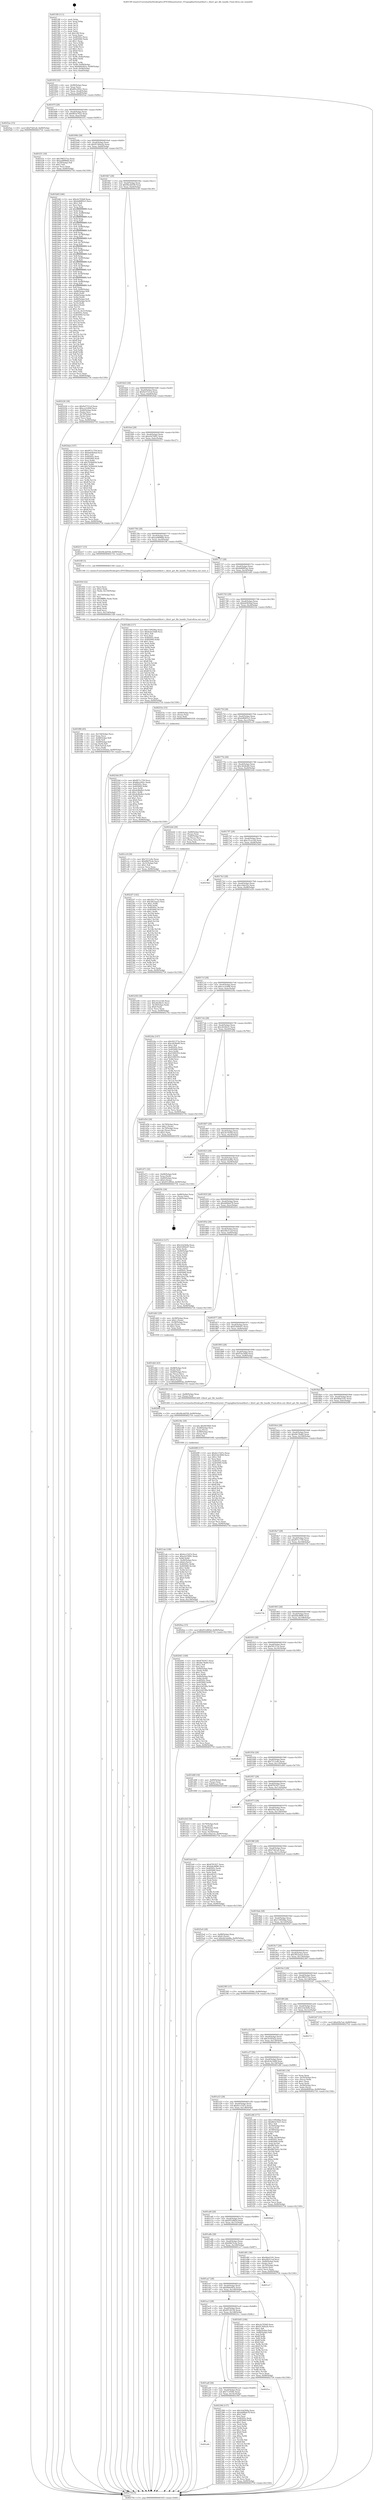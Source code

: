 digraph "0x4015f0" {
  label = "0x4015f0 (/mnt/c/Users/mathe/Desktop/tcc/POCII/binaries/extr_FFmpeglibavformatlibsrt.c_libsrt_get_file_handle_Final-ollvm.out::main(0))"
  labelloc = "t"
  node[shape=record]

  Entry [label="",width=0.3,height=0.3,shape=circle,fillcolor=black,style=filled]
  "0x40165f" [label="{
     0x40165f [32]\l
     | [instrs]\l
     &nbsp;&nbsp;0x40165f \<+6\>: mov -0x90(%rbp),%eax\l
     &nbsp;&nbsp;0x401665 \<+2\>: mov %eax,%ecx\l
     &nbsp;&nbsp;0x401667 \<+6\>: sub $0x80cc092c,%ecx\l
     &nbsp;&nbsp;0x40166d \<+6\>: mov %eax,-0xa4(%rbp)\l
     &nbsp;&nbsp;0x401673 \<+6\>: mov %ecx,-0xa8(%rbp)\l
     &nbsp;&nbsp;0x401679 \<+6\>: je 00000000004025ae \<main+0xfbe\>\l
  }"]
  "0x4025ae" [label="{
     0x4025ae [15]\l
     | [instrs]\l
     &nbsp;&nbsp;0x4025ae \<+10\>: movl $0xf7dd1a6,-0x90(%rbp)\l
     &nbsp;&nbsp;0x4025b8 \<+5\>: jmp 0000000000402754 \<main+0x1164\>\l
  }"]
  "0x40167f" [label="{
     0x40167f [28]\l
     | [instrs]\l
     &nbsp;&nbsp;0x40167f \<+5\>: jmp 0000000000401684 \<main+0x94\>\l
     &nbsp;&nbsp;0x401684 \<+6\>: mov -0xa4(%rbp),%eax\l
     &nbsp;&nbsp;0x40168a \<+5\>: sub $0x863e7625,%eax\l
     &nbsp;&nbsp;0x40168f \<+6\>: mov %eax,-0xac(%rbp)\l
     &nbsp;&nbsp;0x401695 \<+6\>: je 0000000000401f31 \<main+0x941\>\l
  }"]
  Exit [label="",width=0.3,height=0.3,shape=circle,fillcolor=black,style=filled,peripheries=2]
  "0x401f31" [label="{
     0x401f31 [30]\l
     | [instrs]\l
     &nbsp;&nbsp;0x401f31 \<+5\>: mov $0x398337ea,%eax\l
     &nbsp;&nbsp;0x401f36 \<+5\>: mov $0xaa0898db,%ecx\l
     &nbsp;&nbsp;0x401f3b \<+3\>: mov -0x29(%rbp),%dl\l
     &nbsp;&nbsp;0x401f3e \<+3\>: test $0x1,%dl\l
     &nbsp;&nbsp;0x401f41 \<+3\>: cmovne %ecx,%eax\l
     &nbsp;&nbsp;0x401f44 \<+6\>: mov %eax,-0x90(%rbp)\l
     &nbsp;&nbsp;0x401f4a \<+5\>: jmp 0000000000402754 \<main+0x1164\>\l
  }"]
  "0x40169b" [label="{
     0x40169b [28]\l
     | [instrs]\l
     &nbsp;&nbsp;0x40169b \<+5\>: jmp 00000000004016a0 \<main+0xb0\>\l
     &nbsp;&nbsp;0x4016a0 \<+6\>: mov -0xa4(%rbp),%eax\l
     &nbsp;&nbsp;0x4016a6 \<+5\>: sub $0x91364a2b,%eax\l
     &nbsp;&nbsp;0x4016ab \<+6\>: mov %eax,-0xb0(%rbp)\l
     &nbsp;&nbsp;0x4016b1 \<+6\>: je 0000000000401b6f \<main+0x57f\>\l
  }"]
  "0x40254d" [label="{
     0x40254d [97]\l
     | [instrs]\l
     &nbsp;&nbsp;0x40254d \<+5\>: mov $0xf971c759,%ecx\l
     &nbsp;&nbsp;0x402552 \<+5\>: mov $0x80cc092c,%edx\l
     &nbsp;&nbsp;0x402557 \<+7\>: mov 0x40505c,%esi\l
     &nbsp;&nbsp;0x40255e \<+8\>: mov 0x405060,%r8d\l
     &nbsp;&nbsp;0x402566 \<+3\>: mov %esi,%r9d\l
     &nbsp;&nbsp;0x402569 \<+7\>: sub $0x4e8bdfa3,%r9d\l
     &nbsp;&nbsp;0x402570 \<+4\>: sub $0x1,%r9d\l
     &nbsp;&nbsp;0x402574 \<+7\>: add $0x4e8bdfa3,%r9d\l
     &nbsp;&nbsp;0x40257b \<+4\>: imul %r9d,%esi\l
     &nbsp;&nbsp;0x40257f \<+3\>: and $0x1,%esi\l
     &nbsp;&nbsp;0x402582 \<+3\>: cmp $0x0,%esi\l
     &nbsp;&nbsp;0x402585 \<+4\>: sete %r10b\l
     &nbsp;&nbsp;0x402589 \<+4\>: cmp $0xa,%r8d\l
     &nbsp;&nbsp;0x40258d \<+4\>: setl %r11b\l
     &nbsp;&nbsp;0x402591 \<+3\>: mov %r10b,%bl\l
     &nbsp;&nbsp;0x402594 \<+3\>: and %r11b,%bl\l
     &nbsp;&nbsp;0x402597 \<+3\>: xor %r11b,%r10b\l
     &nbsp;&nbsp;0x40259a \<+3\>: or %r10b,%bl\l
     &nbsp;&nbsp;0x40259d \<+3\>: test $0x1,%bl\l
     &nbsp;&nbsp;0x4025a0 \<+3\>: cmovne %edx,%ecx\l
     &nbsp;&nbsp;0x4025a3 \<+6\>: mov %ecx,-0x90(%rbp)\l
     &nbsp;&nbsp;0x4025a9 \<+5\>: jmp 0000000000402754 \<main+0x1164\>\l
  }"]
  "0x401b6f" [label="{
     0x401b6f [346]\l
     | [instrs]\l
     &nbsp;&nbsp;0x401b6f \<+5\>: mov $0xcfe702b8,%eax\l
     &nbsp;&nbsp;0x401b74 \<+5\>: mov $0xbd6665e3,%ecx\l
     &nbsp;&nbsp;0x401b79 \<+2\>: mov $0x1,%dl\l
     &nbsp;&nbsp;0x401b7b \<+2\>: xor %esi,%esi\l
     &nbsp;&nbsp;0x401b7d \<+3\>: mov %rsp,%rdi\l
     &nbsp;&nbsp;0x401b80 \<+4\>: add $0xfffffffffffffff0,%rdi\l
     &nbsp;&nbsp;0x401b84 \<+3\>: mov %rdi,%rsp\l
     &nbsp;&nbsp;0x401b87 \<+7\>: mov %rdi,-0x88(%rbp)\l
     &nbsp;&nbsp;0x401b8e \<+3\>: mov %rsp,%rdi\l
     &nbsp;&nbsp;0x401b91 \<+4\>: add $0xfffffffffffffff0,%rdi\l
     &nbsp;&nbsp;0x401b95 \<+3\>: mov %rdi,%rsp\l
     &nbsp;&nbsp;0x401b98 \<+3\>: mov %rsp,%r8\l
     &nbsp;&nbsp;0x401b9b \<+4\>: add $0xfffffffffffffff0,%r8\l
     &nbsp;&nbsp;0x401b9f \<+3\>: mov %r8,%rsp\l
     &nbsp;&nbsp;0x401ba2 \<+4\>: mov %r8,-0x80(%rbp)\l
     &nbsp;&nbsp;0x401ba6 \<+3\>: mov %rsp,%r8\l
     &nbsp;&nbsp;0x401ba9 \<+4\>: add $0xfffffffffffffff0,%r8\l
     &nbsp;&nbsp;0x401bad \<+3\>: mov %r8,%rsp\l
     &nbsp;&nbsp;0x401bb0 \<+4\>: mov %r8,-0x78(%rbp)\l
     &nbsp;&nbsp;0x401bb4 \<+3\>: mov %rsp,%r8\l
     &nbsp;&nbsp;0x401bb7 \<+4\>: add $0xfffffffffffffff0,%r8\l
     &nbsp;&nbsp;0x401bbb \<+3\>: mov %r8,%rsp\l
     &nbsp;&nbsp;0x401bbe \<+4\>: mov %r8,-0x70(%rbp)\l
     &nbsp;&nbsp;0x401bc2 \<+3\>: mov %rsp,%r8\l
     &nbsp;&nbsp;0x401bc5 \<+4\>: add $0xfffffffffffffff0,%r8\l
     &nbsp;&nbsp;0x401bc9 \<+3\>: mov %r8,%rsp\l
     &nbsp;&nbsp;0x401bcc \<+4\>: mov %r8,-0x68(%rbp)\l
     &nbsp;&nbsp;0x401bd0 \<+3\>: mov %rsp,%r8\l
     &nbsp;&nbsp;0x401bd3 \<+4\>: add $0xfffffffffffffff0,%r8\l
     &nbsp;&nbsp;0x401bd7 \<+3\>: mov %r8,%rsp\l
     &nbsp;&nbsp;0x401bda \<+4\>: mov %r8,-0x60(%rbp)\l
     &nbsp;&nbsp;0x401bde \<+3\>: mov %rsp,%r8\l
     &nbsp;&nbsp;0x401be1 \<+4\>: add $0xfffffffffffffff0,%r8\l
     &nbsp;&nbsp;0x401be5 \<+3\>: mov %r8,%rsp\l
     &nbsp;&nbsp;0x401be8 \<+4\>: mov %r8,-0x58(%rbp)\l
     &nbsp;&nbsp;0x401bec \<+3\>: mov %rsp,%r8\l
     &nbsp;&nbsp;0x401bef \<+4\>: add $0xfffffffffffffff0,%r8\l
     &nbsp;&nbsp;0x401bf3 \<+3\>: mov %r8,%rsp\l
     &nbsp;&nbsp;0x401bf6 \<+4\>: mov %r8,-0x50(%rbp)\l
     &nbsp;&nbsp;0x401bfa \<+3\>: mov %rsp,%r8\l
     &nbsp;&nbsp;0x401bfd \<+4\>: add $0xfffffffffffffff0,%r8\l
     &nbsp;&nbsp;0x401c01 \<+3\>: mov %r8,%rsp\l
     &nbsp;&nbsp;0x401c04 \<+4\>: mov %r8,-0x48(%rbp)\l
     &nbsp;&nbsp;0x401c08 \<+3\>: mov %rsp,%r8\l
     &nbsp;&nbsp;0x401c0b \<+4\>: add $0xfffffffffffffff0,%r8\l
     &nbsp;&nbsp;0x401c0f \<+3\>: mov %r8,%rsp\l
     &nbsp;&nbsp;0x401c12 \<+4\>: mov %r8,-0x40(%rbp)\l
     &nbsp;&nbsp;0x401c16 \<+7\>: mov -0x88(%rbp),%r8\l
     &nbsp;&nbsp;0x401c1d \<+7\>: movl $0x0,(%r8)\l
     &nbsp;&nbsp;0x401c24 \<+7\>: mov -0x94(%rbp),%r9d\l
     &nbsp;&nbsp;0x401c2b \<+3\>: mov %r9d,(%rdi)\l
     &nbsp;&nbsp;0x401c2e \<+4\>: mov -0x80(%rbp),%r8\l
     &nbsp;&nbsp;0x401c32 \<+7\>: mov -0xa0(%rbp),%r10\l
     &nbsp;&nbsp;0x401c39 \<+3\>: mov %r10,(%r8)\l
     &nbsp;&nbsp;0x401c3c \<+3\>: cmpl $0x2,(%rdi)\l
     &nbsp;&nbsp;0x401c3f \<+4\>: setne %r11b\l
     &nbsp;&nbsp;0x401c43 \<+4\>: and $0x1,%r11b\l
     &nbsp;&nbsp;0x401c47 \<+4\>: mov %r11b,-0x31(%rbp)\l
     &nbsp;&nbsp;0x401c4b \<+7\>: mov 0x40505c,%ebx\l
     &nbsp;&nbsp;0x401c52 \<+8\>: mov 0x405060,%r14d\l
     &nbsp;&nbsp;0x401c5a \<+3\>: sub $0x1,%esi\l
     &nbsp;&nbsp;0x401c5d \<+3\>: mov %ebx,%r15d\l
     &nbsp;&nbsp;0x401c60 \<+3\>: add %esi,%r15d\l
     &nbsp;&nbsp;0x401c63 \<+4\>: imul %r15d,%ebx\l
     &nbsp;&nbsp;0x401c67 \<+3\>: and $0x1,%ebx\l
     &nbsp;&nbsp;0x401c6a \<+3\>: cmp $0x0,%ebx\l
     &nbsp;&nbsp;0x401c6d \<+4\>: sete %r11b\l
     &nbsp;&nbsp;0x401c71 \<+4\>: cmp $0xa,%r14d\l
     &nbsp;&nbsp;0x401c75 \<+4\>: setl %r12b\l
     &nbsp;&nbsp;0x401c79 \<+3\>: mov %r11b,%r13b\l
     &nbsp;&nbsp;0x401c7c \<+4\>: xor $0xff,%r13b\l
     &nbsp;&nbsp;0x401c80 \<+3\>: mov %r12b,%sil\l
     &nbsp;&nbsp;0x401c83 \<+4\>: xor $0xff,%sil\l
     &nbsp;&nbsp;0x401c87 \<+3\>: xor $0x1,%dl\l
     &nbsp;&nbsp;0x401c8a \<+3\>: mov %r13b,%dil\l
     &nbsp;&nbsp;0x401c8d \<+4\>: and $0xff,%dil\l
     &nbsp;&nbsp;0x401c91 \<+3\>: and %dl,%r11b\l
     &nbsp;&nbsp;0x401c94 \<+3\>: mov %sil,%r8b\l
     &nbsp;&nbsp;0x401c97 \<+4\>: and $0xff,%r8b\l
     &nbsp;&nbsp;0x401c9b \<+3\>: and %dl,%r12b\l
     &nbsp;&nbsp;0x401c9e \<+3\>: or %r11b,%dil\l
     &nbsp;&nbsp;0x401ca1 \<+3\>: or %r12b,%r8b\l
     &nbsp;&nbsp;0x401ca4 \<+3\>: xor %r8b,%dil\l
     &nbsp;&nbsp;0x401ca7 \<+3\>: or %sil,%r13b\l
     &nbsp;&nbsp;0x401caa \<+4\>: xor $0xff,%r13b\l
     &nbsp;&nbsp;0x401cae \<+3\>: or $0x1,%dl\l
     &nbsp;&nbsp;0x401cb1 \<+3\>: and %dl,%r13b\l
     &nbsp;&nbsp;0x401cb4 \<+3\>: or %r13b,%dil\l
     &nbsp;&nbsp;0x401cb7 \<+4\>: test $0x1,%dil\l
     &nbsp;&nbsp;0x401cbb \<+3\>: cmovne %ecx,%eax\l
     &nbsp;&nbsp;0x401cbe \<+6\>: mov %eax,-0x90(%rbp)\l
     &nbsp;&nbsp;0x401cc4 \<+5\>: jmp 0000000000402754 \<main+0x1164\>\l
  }"]
  "0x4016b7" [label="{
     0x4016b7 [28]\l
     | [instrs]\l
     &nbsp;&nbsp;0x4016b7 \<+5\>: jmp 00000000004016bc \<main+0xcc\>\l
     &nbsp;&nbsp;0x4016bc \<+6\>: mov -0xa4(%rbp),%eax\l
     &nbsp;&nbsp;0x4016c2 \<+5\>: sub $0x94cdd558,%eax\l
     &nbsp;&nbsp;0x4016c7 \<+6\>: mov %eax,-0xb4(%rbp)\l
     &nbsp;&nbsp;0x4016cd \<+6\>: je 0000000000402226 \<main+0xc36\>\l
  }"]
  "0x401afb" [label="{
     0x401afb\l
  }", style=dashed]
  "0x402226" [label="{
     0x402226 [36]\l
     | [instrs]\l
     &nbsp;&nbsp;0x402226 \<+5\>: mov $0x9a5721cd,%eax\l
     &nbsp;&nbsp;0x40222b \<+5\>: mov $0xcce3c694,%ecx\l
     &nbsp;&nbsp;0x402230 \<+4\>: mov -0x40(%rbp),%rdx\l
     &nbsp;&nbsp;0x402234 \<+2\>: mov (%rdx),%esi\l
     &nbsp;&nbsp;0x402236 \<+4\>: mov -0x70(%rbp),%rdx\l
     &nbsp;&nbsp;0x40223a \<+2\>: cmp (%rdx),%esi\l
     &nbsp;&nbsp;0x40223c \<+3\>: cmovl %ecx,%eax\l
     &nbsp;&nbsp;0x40223f \<+6\>: mov %eax,-0x90(%rbp)\l
     &nbsp;&nbsp;0x402245 \<+5\>: jmp 0000000000402754 \<main+0x1164\>\l
  }"]
  "0x4016d3" [label="{
     0x4016d3 [28]\l
     | [instrs]\l
     &nbsp;&nbsp;0x4016d3 \<+5\>: jmp 00000000004016d8 \<main+0xe8\>\l
     &nbsp;&nbsp;0x4016d8 \<+6\>: mov -0xa4(%rbp),%eax\l
     &nbsp;&nbsp;0x4016de \<+5\>: sub $0x9a5721cd,%eax\l
     &nbsp;&nbsp;0x4016e3 \<+6\>: mov %eax,-0xb8(%rbp)\l
     &nbsp;&nbsp;0x4016e9 \<+6\>: je 00000000004024ab \<main+0xebb\>\l
  }"]
  "0x402394" [label="{
     0x402394 [137]\l
     | [instrs]\l
     &nbsp;&nbsp;0x402394 \<+5\>: mov $0x3cfa5b9a,%eax\l
     &nbsp;&nbsp;0x402399 \<+5\>: mov $0xdd48ab78,%ecx\l
     &nbsp;&nbsp;0x40239e \<+2\>: mov $0x1,%dl\l
     &nbsp;&nbsp;0x4023a0 \<+2\>: xor %esi,%esi\l
     &nbsp;&nbsp;0x4023a2 \<+7\>: mov 0x40505c,%edi\l
     &nbsp;&nbsp;0x4023a9 \<+8\>: mov 0x405060,%r8d\l
     &nbsp;&nbsp;0x4023b1 \<+3\>: sub $0x1,%esi\l
     &nbsp;&nbsp;0x4023b4 \<+3\>: mov %edi,%r9d\l
     &nbsp;&nbsp;0x4023b7 \<+3\>: add %esi,%r9d\l
     &nbsp;&nbsp;0x4023ba \<+4\>: imul %r9d,%edi\l
     &nbsp;&nbsp;0x4023be \<+3\>: and $0x1,%edi\l
     &nbsp;&nbsp;0x4023c1 \<+3\>: cmp $0x0,%edi\l
     &nbsp;&nbsp;0x4023c4 \<+4\>: sete %r10b\l
     &nbsp;&nbsp;0x4023c8 \<+4\>: cmp $0xa,%r8d\l
     &nbsp;&nbsp;0x4023cc \<+4\>: setl %r11b\l
     &nbsp;&nbsp;0x4023d0 \<+3\>: mov %r10b,%bl\l
     &nbsp;&nbsp;0x4023d3 \<+3\>: xor $0xff,%bl\l
     &nbsp;&nbsp;0x4023d6 \<+3\>: mov %r11b,%r14b\l
     &nbsp;&nbsp;0x4023d9 \<+4\>: xor $0xff,%r14b\l
     &nbsp;&nbsp;0x4023dd \<+3\>: xor $0x1,%dl\l
     &nbsp;&nbsp;0x4023e0 \<+3\>: mov %bl,%r15b\l
     &nbsp;&nbsp;0x4023e3 \<+4\>: and $0xff,%r15b\l
     &nbsp;&nbsp;0x4023e7 \<+3\>: and %dl,%r10b\l
     &nbsp;&nbsp;0x4023ea \<+3\>: mov %r14b,%r12b\l
     &nbsp;&nbsp;0x4023ed \<+4\>: and $0xff,%r12b\l
     &nbsp;&nbsp;0x4023f1 \<+3\>: and %dl,%r11b\l
     &nbsp;&nbsp;0x4023f4 \<+3\>: or %r10b,%r15b\l
     &nbsp;&nbsp;0x4023f7 \<+3\>: or %r11b,%r12b\l
     &nbsp;&nbsp;0x4023fa \<+3\>: xor %r12b,%r15b\l
     &nbsp;&nbsp;0x4023fd \<+3\>: or %r14b,%bl\l
     &nbsp;&nbsp;0x402400 \<+3\>: xor $0xff,%bl\l
     &nbsp;&nbsp;0x402403 \<+3\>: or $0x1,%dl\l
     &nbsp;&nbsp;0x402406 \<+2\>: and %dl,%bl\l
     &nbsp;&nbsp;0x402408 \<+3\>: or %bl,%r15b\l
     &nbsp;&nbsp;0x40240b \<+4\>: test $0x1,%r15b\l
     &nbsp;&nbsp;0x40240f \<+3\>: cmovne %ecx,%eax\l
     &nbsp;&nbsp;0x402412 \<+6\>: mov %eax,-0x90(%rbp)\l
     &nbsp;&nbsp;0x402418 \<+5\>: jmp 0000000000402754 \<main+0x1164\>\l
  }"]
  "0x4024ab" [label="{
     0x4024ab [147]\l
     | [instrs]\l
     &nbsp;&nbsp;0x4024ab \<+5\>: mov $0xf971c759,%eax\l
     &nbsp;&nbsp;0x4024b0 \<+5\>: mov $0xbd5826af,%ecx\l
     &nbsp;&nbsp;0x4024b5 \<+2\>: mov $0x1,%dl\l
     &nbsp;&nbsp;0x4024b7 \<+7\>: mov 0x40505c,%esi\l
     &nbsp;&nbsp;0x4024be \<+7\>: mov 0x405060,%edi\l
     &nbsp;&nbsp;0x4024c5 \<+3\>: mov %esi,%r8d\l
     &nbsp;&nbsp;0x4024c8 \<+7\>: sub $0x743bb930,%r8d\l
     &nbsp;&nbsp;0x4024cf \<+4\>: sub $0x1,%r8d\l
     &nbsp;&nbsp;0x4024d3 \<+7\>: add $0x743bb930,%r8d\l
     &nbsp;&nbsp;0x4024da \<+4\>: imul %r8d,%esi\l
     &nbsp;&nbsp;0x4024de \<+3\>: and $0x1,%esi\l
     &nbsp;&nbsp;0x4024e1 \<+3\>: cmp $0x0,%esi\l
     &nbsp;&nbsp;0x4024e4 \<+4\>: sete %r9b\l
     &nbsp;&nbsp;0x4024e8 \<+3\>: cmp $0xa,%edi\l
     &nbsp;&nbsp;0x4024eb \<+4\>: setl %r10b\l
     &nbsp;&nbsp;0x4024ef \<+3\>: mov %r9b,%r11b\l
     &nbsp;&nbsp;0x4024f2 \<+4\>: xor $0xff,%r11b\l
     &nbsp;&nbsp;0x4024f6 \<+3\>: mov %r10b,%bl\l
     &nbsp;&nbsp;0x4024f9 \<+3\>: xor $0xff,%bl\l
     &nbsp;&nbsp;0x4024fc \<+3\>: xor $0x0,%dl\l
     &nbsp;&nbsp;0x4024ff \<+3\>: mov %r11b,%r14b\l
     &nbsp;&nbsp;0x402502 \<+4\>: and $0x0,%r14b\l
     &nbsp;&nbsp;0x402506 \<+3\>: and %dl,%r9b\l
     &nbsp;&nbsp;0x402509 \<+3\>: mov %bl,%r15b\l
     &nbsp;&nbsp;0x40250c \<+4\>: and $0x0,%r15b\l
     &nbsp;&nbsp;0x402510 \<+3\>: and %dl,%r10b\l
     &nbsp;&nbsp;0x402513 \<+3\>: or %r9b,%r14b\l
     &nbsp;&nbsp;0x402516 \<+3\>: or %r10b,%r15b\l
     &nbsp;&nbsp;0x402519 \<+3\>: xor %r15b,%r14b\l
     &nbsp;&nbsp;0x40251c \<+3\>: or %bl,%r11b\l
     &nbsp;&nbsp;0x40251f \<+4\>: xor $0xff,%r11b\l
     &nbsp;&nbsp;0x402523 \<+3\>: or $0x0,%dl\l
     &nbsp;&nbsp;0x402526 \<+3\>: and %dl,%r11b\l
     &nbsp;&nbsp;0x402529 \<+3\>: or %r11b,%r14b\l
     &nbsp;&nbsp;0x40252c \<+4\>: test $0x1,%r14b\l
     &nbsp;&nbsp;0x402530 \<+3\>: cmovne %ecx,%eax\l
     &nbsp;&nbsp;0x402533 \<+6\>: mov %eax,-0x90(%rbp)\l
     &nbsp;&nbsp;0x402539 \<+5\>: jmp 0000000000402754 \<main+0x1164\>\l
  }"]
  "0x4016ef" [label="{
     0x4016ef [28]\l
     | [instrs]\l
     &nbsp;&nbsp;0x4016ef \<+5\>: jmp 00000000004016f4 \<main+0x104\>\l
     &nbsp;&nbsp;0x4016f4 \<+6\>: mov -0xa4(%rbp),%eax\l
     &nbsp;&nbsp;0x4016fa \<+5\>: sub $0xa5d76f91,%eax\l
     &nbsp;&nbsp;0x4016ff \<+6\>: mov %eax,-0xbc(%rbp)\l
     &nbsp;&nbsp;0x401705 \<+6\>: je 0000000000402217 \<main+0xc27\>\l
  }"]
  "0x401adf" [label="{
     0x401adf [28]\l
     | [instrs]\l
     &nbsp;&nbsp;0x401adf \<+5\>: jmp 0000000000401ae4 \<main+0x4f4\>\l
     &nbsp;&nbsp;0x401ae4 \<+6\>: mov -0xa4(%rbp),%eax\l
     &nbsp;&nbsp;0x401aea \<+5\>: sub $0x7c1f50fe,%eax\l
     &nbsp;&nbsp;0x401aef \<+6\>: mov %eax,-0x14c(%rbp)\l
     &nbsp;&nbsp;0x401af5 \<+6\>: je 0000000000402394 \<main+0xda4\>\l
  }"]
  "0x402217" [label="{
     0x402217 [15]\l
     | [instrs]\l
     &nbsp;&nbsp;0x402217 \<+10\>: movl $0x94cdd558,-0x90(%rbp)\l
     &nbsp;&nbsp;0x402221 \<+5\>: jmp 0000000000402754 \<main+0x1164\>\l
  }"]
  "0x40170b" [label="{
     0x40170b [28]\l
     | [instrs]\l
     &nbsp;&nbsp;0x40170b \<+5\>: jmp 0000000000401710 \<main+0x120\>\l
     &nbsp;&nbsp;0x401710 \<+6\>: mov -0xa4(%rbp),%eax\l
     &nbsp;&nbsp;0x401716 \<+5\>: sub $0xaa0898db,%eax\l
     &nbsp;&nbsp;0x40171b \<+6\>: mov %eax,-0xc0(%rbp)\l
     &nbsp;&nbsp;0x401721 \<+6\>: je 0000000000401f4f \<main+0x95f\>\l
  }"]
  "0x4025cc" [label="{
     0x4025cc\l
  }", style=dashed]
  "0x401f4f" [label="{
     0x401f4f [5]\l
     | [instrs]\l
     &nbsp;&nbsp;0x401f4f \<+5\>: call 0000000000401160 \<next_i\>\l
     | [calls]\l
     &nbsp;&nbsp;0x401160 \{1\} (/mnt/c/Users/mathe/Desktop/tcc/POCII/binaries/extr_FFmpeglibavformatlibsrt.c_libsrt_get_file_handle_Final-ollvm.out::next_i)\l
  }"]
  "0x401727" [label="{
     0x401727 [28]\l
     | [instrs]\l
     &nbsp;&nbsp;0x401727 \<+5\>: jmp 000000000040172c \<main+0x13c\>\l
     &nbsp;&nbsp;0x40172c \<+6\>: mov -0xa4(%rbp),%eax\l
     &nbsp;&nbsp;0x401732 \<+5\>: sub $0xbb8085ae,%eax\l
     &nbsp;&nbsp;0x401737 \<+6\>: mov %eax,-0xc4(%rbp)\l
     &nbsp;&nbsp;0x40173d \<+6\>: je 0000000000401dfd \<main+0x80d\>\l
  }"]
  "0x4022f7" [label="{
     0x4022f7 [142]\l
     | [instrs]\l
     &nbsp;&nbsp;0x4022f7 \<+5\>: mov $0x501373a,%edx\l
     &nbsp;&nbsp;0x4022fc \<+5\>: mov $0x3852aea5,%esi\l
     &nbsp;&nbsp;0x402301 \<+3\>: mov $0x1,%r8b\l
     &nbsp;&nbsp;0x402304 \<+3\>: xor %r9d,%r9d\l
     &nbsp;&nbsp;0x402307 \<+8\>: mov 0x40505c,%r10d\l
     &nbsp;&nbsp;0x40230f \<+8\>: mov 0x405060,%r11d\l
     &nbsp;&nbsp;0x402317 \<+4\>: sub $0x1,%r9d\l
     &nbsp;&nbsp;0x40231b \<+3\>: mov %r10d,%ebx\l
     &nbsp;&nbsp;0x40231e \<+3\>: add %r9d,%ebx\l
     &nbsp;&nbsp;0x402321 \<+4\>: imul %ebx,%r10d\l
     &nbsp;&nbsp;0x402325 \<+4\>: and $0x1,%r10d\l
     &nbsp;&nbsp;0x402329 \<+4\>: cmp $0x0,%r10d\l
     &nbsp;&nbsp;0x40232d \<+4\>: sete %r14b\l
     &nbsp;&nbsp;0x402331 \<+4\>: cmp $0xa,%r11d\l
     &nbsp;&nbsp;0x402335 \<+4\>: setl %r15b\l
     &nbsp;&nbsp;0x402339 \<+3\>: mov %r14b,%r12b\l
     &nbsp;&nbsp;0x40233c \<+4\>: xor $0xff,%r12b\l
     &nbsp;&nbsp;0x402340 \<+3\>: mov %r15b,%r13b\l
     &nbsp;&nbsp;0x402343 \<+4\>: xor $0xff,%r13b\l
     &nbsp;&nbsp;0x402347 \<+4\>: xor $0x0,%r8b\l
     &nbsp;&nbsp;0x40234b \<+3\>: mov %r12b,%al\l
     &nbsp;&nbsp;0x40234e \<+2\>: and $0x0,%al\l
     &nbsp;&nbsp;0x402350 \<+3\>: and %r8b,%r14b\l
     &nbsp;&nbsp;0x402353 \<+3\>: mov %r13b,%cl\l
     &nbsp;&nbsp;0x402356 \<+3\>: and $0x0,%cl\l
     &nbsp;&nbsp;0x402359 \<+3\>: and %r8b,%r15b\l
     &nbsp;&nbsp;0x40235c \<+3\>: or %r14b,%al\l
     &nbsp;&nbsp;0x40235f \<+3\>: or %r15b,%cl\l
     &nbsp;&nbsp;0x402362 \<+2\>: xor %cl,%al\l
     &nbsp;&nbsp;0x402364 \<+3\>: or %r13b,%r12b\l
     &nbsp;&nbsp;0x402367 \<+4\>: xor $0xff,%r12b\l
     &nbsp;&nbsp;0x40236b \<+4\>: or $0x0,%r8b\l
     &nbsp;&nbsp;0x40236f \<+3\>: and %r8b,%r12b\l
     &nbsp;&nbsp;0x402372 \<+3\>: or %r12b,%al\l
     &nbsp;&nbsp;0x402375 \<+2\>: test $0x1,%al\l
     &nbsp;&nbsp;0x402377 \<+3\>: cmovne %esi,%edx\l
     &nbsp;&nbsp;0x40237a \<+6\>: mov %edx,-0x90(%rbp)\l
     &nbsp;&nbsp;0x402380 \<+5\>: jmp 0000000000402754 \<main+0x1164\>\l
  }"]
  "0x401dfd" [label="{
     0x401dfd [137]\l
     | [instrs]\l
     &nbsp;&nbsp;0x401dfd \<+5\>: mov $0x119020ba,%eax\l
     &nbsp;&nbsp;0x401e02 \<+5\>: mov $0x4cbe16d8,%ecx\l
     &nbsp;&nbsp;0x401e07 \<+2\>: mov $0x1,%dl\l
     &nbsp;&nbsp;0x401e09 \<+2\>: xor %esi,%esi\l
     &nbsp;&nbsp;0x401e0b \<+7\>: mov 0x40505c,%edi\l
     &nbsp;&nbsp;0x401e12 \<+8\>: mov 0x405060,%r8d\l
     &nbsp;&nbsp;0x401e1a \<+3\>: sub $0x1,%esi\l
     &nbsp;&nbsp;0x401e1d \<+3\>: mov %edi,%r9d\l
     &nbsp;&nbsp;0x401e20 \<+3\>: add %esi,%r9d\l
     &nbsp;&nbsp;0x401e23 \<+4\>: imul %r9d,%edi\l
     &nbsp;&nbsp;0x401e27 \<+3\>: and $0x1,%edi\l
     &nbsp;&nbsp;0x401e2a \<+3\>: cmp $0x0,%edi\l
     &nbsp;&nbsp;0x401e2d \<+4\>: sete %r10b\l
     &nbsp;&nbsp;0x401e31 \<+4\>: cmp $0xa,%r8d\l
     &nbsp;&nbsp;0x401e35 \<+4\>: setl %r11b\l
     &nbsp;&nbsp;0x401e39 \<+3\>: mov %r10b,%bl\l
     &nbsp;&nbsp;0x401e3c \<+3\>: xor $0xff,%bl\l
     &nbsp;&nbsp;0x401e3f \<+3\>: mov %r11b,%r14b\l
     &nbsp;&nbsp;0x401e42 \<+4\>: xor $0xff,%r14b\l
     &nbsp;&nbsp;0x401e46 \<+3\>: xor $0x1,%dl\l
     &nbsp;&nbsp;0x401e49 \<+3\>: mov %bl,%r15b\l
     &nbsp;&nbsp;0x401e4c \<+4\>: and $0xff,%r15b\l
     &nbsp;&nbsp;0x401e50 \<+3\>: and %dl,%r10b\l
     &nbsp;&nbsp;0x401e53 \<+3\>: mov %r14b,%r12b\l
     &nbsp;&nbsp;0x401e56 \<+4\>: and $0xff,%r12b\l
     &nbsp;&nbsp;0x401e5a \<+3\>: and %dl,%r11b\l
     &nbsp;&nbsp;0x401e5d \<+3\>: or %r10b,%r15b\l
     &nbsp;&nbsp;0x401e60 \<+3\>: or %r11b,%r12b\l
     &nbsp;&nbsp;0x401e63 \<+3\>: xor %r12b,%r15b\l
     &nbsp;&nbsp;0x401e66 \<+3\>: or %r14b,%bl\l
     &nbsp;&nbsp;0x401e69 \<+3\>: xor $0xff,%bl\l
     &nbsp;&nbsp;0x401e6c \<+3\>: or $0x1,%dl\l
     &nbsp;&nbsp;0x401e6f \<+2\>: and %dl,%bl\l
     &nbsp;&nbsp;0x401e71 \<+3\>: or %bl,%r15b\l
     &nbsp;&nbsp;0x401e74 \<+4\>: test $0x1,%r15b\l
     &nbsp;&nbsp;0x401e78 \<+3\>: cmovne %ecx,%eax\l
     &nbsp;&nbsp;0x401e7b \<+6\>: mov %eax,-0x90(%rbp)\l
     &nbsp;&nbsp;0x401e81 \<+5\>: jmp 0000000000402754 \<main+0x1164\>\l
  }"]
  "0x401743" [label="{
     0x401743 [28]\l
     | [instrs]\l
     &nbsp;&nbsp;0x401743 \<+5\>: jmp 0000000000401748 \<main+0x158\>\l
     &nbsp;&nbsp;0x401748 \<+6\>: mov -0xa4(%rbp),%eax\l
     &nbsp;&nbsp;0x40174e \<+5\>: sub $0xbd5826af,%eax\l
     &nbsp;&nbsp;0x401753 \<+6\>: mov %eax,-0xc8(%rbp)\l
     &nbsp;&nbsp;0x401759 \<+6\>: je 000000000040253e \<main+0xf4e\>\l
  }"]
  "0x4021ab" [label="{
     0x4021ab [108]\l
     | [instrs]\l
     &nbsp;&nbsp;0x4021ab \<+5\>: mov $0x4cc15d7e,%esi\l
     &nbsp;&nbsp;0x4021b0 \<+5\>: mov $0xa5d76f91,%edx\l
     &nbsp;&nbsp;0x4021b5 \<+3\>: xor %r8d,%r8d\l
     &nbsp;&nbsp;0x4021b8 \<+4\>: mov -0x40(%rbp),%rcx\l
     &nbsp;&nbsp;0x4021bc \<+6\>: movl $0x0,(%rcx)\l
     &nbsp;&nbsp;0x4021c2 \<+8\>: mov 0x40505c,%r9d\l
     &nbsp;&nbsp;0x4021ca \<+8\>: mov 0x405060,%r10d\l
     &nbsp;&nbsp;0x4021d2 \<+4\>: sub $0x1,%r8d\l
     &nbsp;&nbsp;0x4021d6 \<+3\>: mov %r9d,%r11d\l
     &nbsp;&nbsp;0x4021d9 \<+3\>: add %r8d,%r11d\l
     &nbsp;&nbsp;0x4021dc \<+4\>: imul %r11d,%r9d\l
     &nbsp;&nbsp;0x4021e0 \<+4\>: and $0x1,%r9d\l
     &nbsp;&nbsp;0x4021e4 \<+4\>: cmp $0x0,%r9d\l
     &nbsp;&nbsp;0x4021e8 \<+3\>: sete %bl\l
     &nbsp;&nbsp;0x4021eb \<+4\>: cmp $0xa,%r10d\l
     &nbsp;&nbsp;0x4021ef \<+4\>: setl %r14b\l
     &nbsp;&nbsp;0x4021f3 \<+3\>: mov %bl,%r15b\l
     &nbsp;&nbsp;0x4021f6 \<+3\>: and %r14b,%r15b\l
     &nbsp;&nbsp;0x4021f9 \<+3\>: xor %r14b,%bl\l
     &nbsp;&nbsp;0x4021fc \<+3\>: or %bl,%r15b\l
     &nbsp;&nbsp;0x4021ff \<+4\>: test $0x1,%r15b\l
     &nbsp;&nbsp;0x402203 \<+3\>: cmovne %edx,%esi\l
     &nbsp;&nbsp;0x402206 \<+6\>: mov %esi,-0x90(%rbp)\l
     &nbsp;&nbsp;0x40220c \<+6\>: mov %eax,-0x158(%rbp)\l
     &nbsp;&nbsp;0x402212 \<+5\>: jmp 0000000000402754 \<main+0x1164\>\l
  }"]
  "0x40253e" [label="{
     0x40253e [15]\l
     | [instrs]\l
     &nbsp;&nbsp;0x40253e \<+4\>: mov -0x68(%rbp),%rax\l
     &nbsp;&nbsp;0x402542 \<+3\>: mov (%rax),%rax\l
     &nbsp;&nbsp;0x402545 \<+3\>: mov %rax,%rdi\l
     &nbsp;&nbsp;0x402548 \<+5\>: call 0000000000401030 \<free@plt\>\l
     | [calls]\l
     &nbsp;&nbsp;0x401030 \{1\} (unknown)\l
  }"]
  "0x40175f" [label="{
     0x40175f [28]\l
     | [instrs]\l
     &nbsp;&nbsp;0x40175f \<+5\>: jmp 0000000000401764 \<main+0x174\>\l
     &nbsp;&nbsp;0x401764 \<+6\>: mov -0xa4(%rbp),%eax\l
     &nbsp;&nbsp;0x40176a \<+5\>: sub $0xbd6665e3,%eax\l
     &nbsp;&nbsp;0x40176f \<+6\>: mov %eax,-0xcc(%rbp)\l
     &nbsp;&nbsp;0x401775 \<+6\>: je 0000000000401cc9 \<main+0x6d9\>\l
  }"]
  "0x40218e" [label="{
     0x40218e [29]\l
     | [instrs]\l
     &nbsp;&nbsp;0x40218e \<+10\>: movabs $0x4030b6,%rdi\l
     &nbsp;&nbsp;0x402198 \<+4\>: mov -0x48(%rbp),%rcx\l
     &nbsp;&nbsp;0x40219c \<+2\>: mov %eax,(%rcx)\l
     &nbsp;&nbsp;0x40219e \<+4\>: mov -0x48(%rbp),%rcx\l
     &nbsp;&nbsp;0x4021a2 \<+2\>: mov (%rcx),%esi\l
     &nbsp;&nbsp;0x4021a4 \<+2\>: mov $0x0,%al\l
     &nbsp;&nbsp;0x4021a6 \<+5\>: call 0000000000401040 \<printf@plt\>\l
     | [calls]\l
     &nbsp;&nbsp;0x401040 \{1\} (unknown)\l
  }"]
  "0x401cc9" [label="{
     0x401cc9 [30]\l
     | [instrs]\l
     &nbsp;&nbsp;0x401cc9 \<+5\>: mov $0x7211e9e,%eax\l
     &nbsp;&nbsp;0x401cce \<+5\>: mov $0x68d7fcda,%ecx\l
     &nbsp;&nbsp;0x401cd3 \<+3\>: mov -0x31(%rbp),%dl\l
     &nbsp;&nbsp;0x401cd6 \<+3\>: test $0x1,%dl\l
     &nbsp;&nbsp;0x401cd9 \<+3\>: cmovne %ecx,%eax\l
     &nbsp;&nbsp;0x401cdc \<+6\>: mov %eax,-0x90(%rbp)\l
     &nbsp;&nbsp;0x401ce2 \<+5\>: jmp 0000000000402754 \<main+0x1164\>\l
  }"]
  "0x40177b" [label="{
     0x40177b [28]\l
     | [instrs]\l
     &nbsp;&nbsp;0x40177b \<+5\>: jmp 0000000000401780 \<main+0x190\>\l
     &nbsp;&nbsp;0x401780 \<+6\>: mov -0xa4(%rbp),%eax\l
     &nbsp;&nbsp;0x401786 \<+5\>: sub $0xc4f28e60,%eax\l
     &nbsp;&nbsp;0x40178b \<+6\>: mov %eax,-0xd0(%rbp)\l
     &nbsp;&nbsp;0x401791 \<+6\>: je 00000000004022dd \<main+0xced\>\l
  }"]
  "0x401f88" [label="{
     0x401f88 [45]\l
     | [instrs]\l
     &nbsp;&nbsp;0x401f88 \<+6\>: mov -0x154(%rbp),%ecx\l
     &nbsp;&nbsp;0x401f8e \<+3\>: imul %eax,%ecx\l
     &nbsp;&nbsp;0x401f91 \<+4\>: mov -0x68(%rbp),%r8\l
     &nbsp;&nbsp;0x401f95 \<+3\>: mov (%r8),%r8\l
     &nbsp;&nbsp;0x401f98 \<+4\>: mov -0x60(%rbp),%r9\l
     &nbsp;&nbsp;0x401f9c \<+3\>: movslq (%r9),%r9\l
     &nbsp;&nbsp;0x401f9f \<+4\>: mov (%r8,%r9,8),%r8\l
     &nbsp;&nbsp;0x401fa3 \<+3\>: mov %ecx,(%r8)\l
     &nbsp;&nbsp;0x401fa6 \<+10\>: movl $0x3e5f5d2a,-0x90(%rbp)\l
     &nbsp;&nbsp;0x401fb0 \<+5\>: jmp 0000000000402754 \<main+0x1164\>\l
  }"]
  "0x4022dd" [label="{
     0x4022dd [26]\l
     | [instrs]\l
     &nbsp;&nbsp;0x4022dd \<+4\>: mov -0x68(%rbp),%rax\l
     &nbsp;&nbsp;0x4022e1 \<+3\>: mov (%rax),%rax\l
     &nbsp;&nbsp;0x4022e4 \<+4\>: mov -0x40(%rbp),%rcx\l
     &nbsp;&nbsp;0x4022e8 \<+3\>: movslq (%rcx),%rcx\l
     &nbsp;&nbsp;0x4022eb \<+4\>: mov (%rax,%rcx,8),%rax\l
     &nbsp;&nbsp;0x4022ef \<+3\>: mov %rax,%rdi\l
     &nbsp;&nbsp;0x4022f2 \<+5\>: call 0000000000401030 \<free@plt\>\l
     | [calls]\l
     &nbsp;&nbsp;0x401030 \{1\} (unknown)\l
  }"]
  "0x401797" [label="{
     0x401797 [28]\l
     | [instrs]\l
     &nbsp;&nbsp;0x401797 \<+5\>: jmp 000000000040179c \<main+0x1ac\>\l
     &nbsp;&nbsp;0x40179c \<+6\>: mov -0xa4(%rbp),%eax\l
     &nbsp;&nbsp;0x4017a2 \<+5\>: sub $0xc51ce144,%eax\l
     &nbsp;&nbsp;0x4017a7 \<+6\>: mov %eax,-0xd4(%rbp)\l
     &nbsp;&nbsp;0x4017ad \<+6\>: je 00000000004025bd \<main+0xfcd\>\l
  }"]
  "0x401f54" [label="{
     0x401f54 [52]\l
     | [instrs]\l
     &nbsp;&nbsp;0x401f54 \<+2\>: xor %ecx,%ecx\l
     &nbsp;&nbsp;0x401f56 \<+5\>: mov $0x2,%edx\l
     &nbsp;&nbsp;0x401f5b \<+6\>: mov %edx,-0x150(%rbp)\l
     &nbsp;&nbsp;0x401f61 \<+1\>: cltd\l
     &nbsp;&nbsp;0x401f62 \<+6\>: mov -0x150(%rbp),%esi\l
     &nbsp;&nbsp;0x401f68 \<+2\>: idiv %esi\l
     &nbsp;&nbsp;0x401f6a \<+6\>: imul $0xfffffffe,%edx,%edx\l
     &nbsp;&nbsp;0x401f70 \<+2\>: mov %ecx,%edi\l
     &nbsp;&nbsp;0x401f72 \<+2\>: sub %edx,%edi\l
     &nbsp;&nbsp;0x401f74 \<+2\>: mov %ecx,%edx\l
     &nbsp;&nbsp;0x401f76 \<+3\>: sub $0x1,%edx\l
     &nbsp;&nbsp;0x401f79 \<+2\>: add %edx,%edi\l
     &nbsp;&nbsp;0x401f7b \<+2\>: sub %edi,%ecx\l
     &nbsp;&nbsp;0x401f7d \<+6\>: mov %ecx,-0x154(%rbp)\l
     &nbsp;&nbsp;0x401f83 \<+5\>: call 0000000000401160 \<next_i\>\l
     | [calls]\l
     &nbsp;&nbsp;0x401160 \{1\} (/mnt/c/Users/mathe/Desktop/tcc/POCII/binaries/extr_FFmpeglibavformatlibsrt.c_libsrt_get_file_handle_Final-ollvm.out::next_i)\l
  }"]
  "0x4025bd" [label="{
     0x4025bd\l
  }", style=dashed]
  "0x4017b3" [label="{
     0x4017b3 [28]\l
     | [instrs]\l
     &nbsp;&nbsp;0x4017b3 \<+5\>: jmp 00000000004017b8 \<main+0x1c8\>\l
     &nbsp;&nbsp;0x4017b8 \<+6\>: mov -0xa4(%rbp),%eax\l
     &nbsp;&nbsp;0x4017be \<+5\>: sub $0xcc0da52e,%eax\l
     &nbsp;&nbsp;0x4017c3 \<+6\>: mov %eax,-0xd8(%rbp)\l
     &nbsp;&nbsp;0x4017c9 \<+6\>: je 0000000000401d36 \<main+0x746\>\l
  }"]
  "0x401dd2" [label="{
     0x401dd2 [43]\l
     | [instrs]\l
     &nbsp;&nbsp;0x401dd2 \<+4\>: mov -0x68(%rbp),%rdi\l
     &nbsp;&nbsp;0x401dd6 \<+3\>: mov (%rdi),%rdi\l
     &nbsp;&nbsp;0x401dd9 \<+4\>: mov -0x60(%rbp),%rcx\l
     &nbsp;&nbsp;0x401ddd \<+3\>: movslq (%rcx),%rcx\l
     &nbsp;&nbsp;0x401de0 \<+4\>: mov %rax,(%rdi,%rcx,8)\l
     &nbsp;&nbsp;0x401de4 \<+4\>: mov -0x50(%rbp),%rax\l
     &nbsp;&nbsp;0x401de8 \<+6\>: movl $0x0,(%rax)\l
     &nbsp;&nbsp;0x401dee \<+10\>: movl $0xbb8085ae,-0x90(%rbp)\l
     &nbsp;&nbsp;0x401df8 \<+5\>: jmp 0000000000402754 \<main+0x1164\>\l
  }"]
  "0x401d36" [label="{
     0x401d36 [30]\l
     | [instrs]\l
     &nbsp;&nbsp;0x401d36 \<+5\>: mov $0xc51ce144,%eax\l
     &nbsp;&nbsp;0x401d3b \<+5\>: mov $0xcfb36b31,%ecx\l
     &nbsp;&nbsp;0x401d40 \<+3\>: mov -0x30(%rbp),%edx\l
     &nbsp;&nbsp;0x401d43 \<+3\>: cmp $0x0,%edx\l
     &nbsp;&nbsp;0x401d46 \<+3\>: cmove %ecx,%eax\l
     &nbsp;&nbsp;0x401d49 \<+6\>: mov %eax,-0x90(%rbp)\l
     &nbsp;&nbsp;0x401d4f \<+5\>: jmp 0000000000402754 \<main+0x1164\>\l
  }"]
  "0x4017cf" [label="{
     0x4017cf [28]\l
     | [instrs]\l
     &nbsp;&nbsp;0x4017cf \<+5\>: jmp 00000000004017d4 \<main+0x1e4\>\l
     &nbsp;&nbsp;0x4017d4 \<+6\>: mov -0xa4(%rbp),%eax\l
     &nbsp;&nbsp;0x4017da \<+5\>: sub $0xcce3c694,%eax\l
     &nbsp;&nbsp;0x4017df \<+6\>: mov %eax,-0xdc(%rbp)\l
     &nbsp;&nbsp;0x4017e5 \<+6\>: je 000000000040224a \<main+0xc5a\>\l
  }"]
  "0x401d71" [label="{
     0x401d71 [32]\l
     | [instrs]\l
     &nbsp;&nbsp;0x401d71 \<+4\>: mov -0x68(%rbp),%rdi\l
     &nbsp;&nbsp;0x401d75 \<+3\>: mov %rax,(%rdi)\l
     &nbsp;&nbsp;0x401d78 \<+4\>: mov -0x60(%rbp),%rax\l
     &nbsp;&nbsp;0x401d7c \<+6\>: movl $0x0,(%rax)\l
     &nbsp;&nbsp;0x401d82 \<+10\>: movl $0x651d9f2d,-0x90(%rbp)\l
     &nbsp;&nbsp;0x401d8c \<+5\>: jmp 0000000000402754 \<main+0x1164\>\l
  }"]
  "0x40224a" [label="{
     0x40224a [147]\l
     | [instrs]\l
     &nbsp;&nbsp;0x40224a \<+5\>: mov $0x501373a,%eax\l
     &nbsp;&nbsp;0x40224f \<+5\>: mov $0xc4f28e60,%ecx\l
     &nbsp;&nbsp;0x402254 \<+2\>: mov $0x1,%dl\l
     &nbsp;&nbsp;0x402256 \<+7\>: mov 0x40505c,%esi\l
     &nbsp;&nbsp;0x40225d \<+7\>: mov 0x405060,%edi\l
     &nbsp;&nbsp;0x402264 \<+3\>: mov %esi,%r8d\l
     &nbsp;&nbsp;0x402267 \<+7\>: sub $0x53991f53,%r8d\l
     &nbsp;&nbsp;0x40226e \<+4\>: sub $0x1,%r8d\l
     &nbsp;&nbsp;0x402272 \<+7\>: add $0x53991f53,%r8d\l
     &nbsp;&nbsp;0x402279 \<+4\>: imul %r8d,%esi\l
     &nbsp;&nbsp;0x40227d \<+3\>: and $0x1,%esi\l
     &nbsp;&nbsp;0x402280 \<+3\>: cmp $0x0,%esi\l
     &nbsp;&nbsp;0x402283 \<+4\>: sete %r9b\l
     &nbsp;&nbsp;0x402287 \<+3\>: cmp $0xa,%edi\l
     &nbsp;&nbsp;0x40228a \<+4\>: setl %r10b\l
     &nbsp;&nbsp;0x40228e \<+3\>: mov %r9b,%r11b\l
     &nbsp;&nbsp;0x402291 \<+4\>: xor $0xff,%r11b\l
     &nbsp;&nbsp;0x402295 \<+3\>: mov %r10b,%bl\l
     &nbsp;&nbsp;0x402298 \<+3\>: xor $0xff,%bl\l
     &nbsp;&nbsp;0x40229b \<+3\>: xor $0x1,%dl\l
     &nbsp;&nbsp;0x40229e \<+3\>: mov %r11b,%r14b\l
     &nbsp;&nbsp;0x4022a1 \<+4\>: and $0xff,%r14b\l
     &nbsp;&nbsp;0x4022a5 \<+3\>: and %dl,%r9b\l
     &nbsp;&nbsp;0x4022a8 \<+3\>: mov %bl,%r15b\l
     &nbsp;&nbsp;0x4022ab \<+4\>: and $0xff,%r15b\l
     &nbsp;&nbsp;0x4022af \<+3\>: and %dl,%r10b\l
     &nbsp;&nbsp;0x4022b2 \<+3\>: or %r9b,%r14b\l
     &nbsp;&nbsp;0x4022b5 \<+3\>: or %r10b,%r15b\l
     &nbsp;&nbsp;0x4022b8 \<+3\>: xor %r15b,%r14b\l
     &nbsp;&nbsp;0x4022bb \<+3\>: or %bl,%r11b\l
     &nbsp;&nbsp;0x4022be \<+4\>: xor $0xff,%r11b\l
     &nbsp;&nbsp;0x4022c2 \<+3\>: or $0x1,%dl\l
     &nbsp;&nbsp;0x4022c5 \<+3\>: and %dl,%r11b\l
     &nbsp;&nbsp;0x4022c8 \<+3\>: or %r11b,%r14b\l
     &nbsp;&nbsp;0x4022cb \<+4\>: test $0x1,%r14b\l
     &nbsp;&nbsp;0x4022cf \<+3\>: cmovne %ecx,%eax\l
     &nbsp;&nbsp;0x4022d2 \<+6\>: mov %eax,-0x90(%rbp)\l
     &nbsp;&nbsp;0x4022d8 \<+5\>: jmp 0000000000402754 \<main+0x1164\>\l
  }"]
  "0x4017eb" [label="{
     0x4017eb [28]\l
     | [instrs]\l
     &nbsp;&nbsp;0x4017eb \<+5\>: jmp 00000000004017f0 \<main+0x200\>\l
     &nbsp;&nbsp;0x4017f0 \<+6\>: mov -0xa4(%rbp),%eax\l
     &nbsp;&nbsp;0x4017f6 \<+5\>: sub $0xcfb36b31,%eax\l
     &nbsp;&nbsp;0x4017fb \<+6\>: mov %eax,-0xe0(%rbp)\l
     &nbsp;&nbsp;0x401801 \<+6\>: je 0000000000401d54 \<main+0x764\>\l
  }"]
  "0x401d18" [label="{
     0x401d18 [30]\l
     | [instrs]\l
     &nbsp;&nbsp;0x401d18 \<+4\>: mov -0x78(%rbp),%rdi\l
     &nbsp;&nbsp;0x401d1c \<+2\>: mov %eax,(%rdi)\l
     &nbsp;&nbsp;0x401d1e \<+4\>: mov -0x78(%rbp),%rdi\l
     &nbsp;&nbsp;0x401d22 \<+2\>: mov (%rdi),%eax\l
     &nbsp;&nbsp;0x401d24 \<+3\>: mov %eax,-0x30(%rbp)\l
     &nbsp;&nbsp;0x401d27 \<+10\>: movl $0xcc0da52e,-0x90(%rbp)\l
     &nbsp;&nbsp;0x401d31 \<+5\>: jmp 0000000000402754 \<main+0x1164\>\l
  }"]
  "0x401d54" [label="{
     0x401d54 [29]\l
     | [instrs]\l
     &nbsp;&nbsp;0x401d54 \<+4\>: mov -0x70(%rbp),%rax\l
     &nbsp;&nbsp;0x401d58 \<+6\>: movl $0x1,(%rax)\l
     &nbsp;&nbsp;0x401d5e \<+4\>: mov -0x70(%rbp),%rax\l
     &nbsp;&nbsp;0x401d62 \<+3\>: movslq (%rax),%rax\l
     &nbsp;&nbsp;0x401d65 \<+4\>: shl $0x3,%rax\l
     &nbsp;&nbsp;0x401d69 \<+3\>: mov %rax,%rdi\l
     &nbsp;&nbsp;0x401d6c \<+5\>: call 0000000000401050 \<malloc@plt\>\l
     | [calls]\l
     &nbsp;&nbsp;0x401050 \{1\} (unknown)\l
  }"]
  "0x401807" [label="{
     0x401807 [28]\l
     | [instrs]\l
     &nbsp;&nbsp;0x401807 \<+5\>: jmp 000000000040180c \<main+0x21c\>\l
     &nbsp;&nbsp;0x40180c \<+6\>: mov -0xa4(%rbp),%eax\l
     &nbsp;&nbsp;0x401812 \<+5\>: sub $0xcfe702b8,%eax\l
     &nbsp;&nbsp;0x401817 \<+6\>: mov %eax,-0xe4(%rbp)\l
     &nbsp;&nbsp;0x40181d \<+6\>: je 0000000000402614 \<main+0x1024\>\l
  }"]
  "0x4015f0" [label="{
     0x4015f0 [111]\l
     | [instrs]\l
     &nbsp;&nbsp;0x4015f0 \<+1\>: push %rbp\l
     &nbsp;&nbsp;0x4015f1 \<+3\>: mov %rsp,%rbp\l
     &nbsp;&nbsp;0x4015f4 \<+2\>: push %r15\l
     &nbsp;&nbsp;0x4015f6 \<+2\>: push %r14\l
     &nbsp;&nbsp;0x4015f8 \<+2\>: push %r13\l
     &nbsp;&nbsp;0x4015fa \<+2\>: push %r12\l
     &nbsp;&nbsp;0x4015fc \<+1\>: push %rbx\l
     &nbsp;&nbsp;0x4015fd \<+7\>: sub $0x148,%rsp\l
     &nbsp;&nbsp;0x401604 \<+2\>: xor %eax,%eax\l
     &nbsp;&nbsp;0x401606 \<+7\>: mov 0x40505c,%ecx\l
     &nbsp;&nbsp;0x40160d \<+7\>: mov 0x405060,%edx\l
     &nbsp;&nbsp;0x401614 \<+3\>: sub $0x1,%eax\l
     &nbsp;&nbsp;0x401617 \<+3\>: mov %ecx,%r8d\l
     &nbsp;&nbsp;0x40161a \<+3\>: add %eax,%r8d\l
     &nbsp;&nbsp;0x40161d \<+4\>: imul %r8d,%ecx\l
     &nbsp;&nbsp;0x401621 \<+3\>: and $0x1,%ecx\l
     &nbsp;&nbsp;0x401624 \<+3\>: cmp $0x0,%ecx\l
     &nbsp;&nbsp;0x401627 \<+4\>: sete %r9b\l
     &nbsp;&nbsp;0x40162b \<+4\>: and $0x1,%r9b\l
     &nbsp;&nbsp;0x40162f \<+7\>: mov %r9b,-0x8a(%rbp)\l
     &nbsp;&nbsp;0x401636 \<+3\>: cmp $0xa,%edx\l
     &nbsp;&nbsp;0x401639 \<+4\>: setl %r9b\l
     &nbsp;&nbsp;0x40163d \<+4\>: and $0x1,%r9b\l
     &nbsp;&nbsp;0x401641 \<+7\>: mov %r9b,-0x89(%rbp)\l
     &nbsp;&nbsp;0x401648 \<+10\>: movl $0x6b6e9f3a,-0x90(%rbp)\l
     &nbsp;&nbsp;0x401652 \<+6\>: mov %edi,-0x94(%rbp)\l
     &nbsp;&nbsp;0x401658 \<+7\>: mov %rsi,-0xa0(%rbp)\l
  }"]
  "0x402614" [label="{
     0x402614\l
  }", style=dashed]
  "0x401823" [label="{
     0x401823 [28]\l
     | [instrs]\l
     &nbsp;&nbsp;0x401823 \<+5\>: jmp 0000000000401828 \<main+0x238\>\l
     &nbsp;&nbsp;0x401828 \<+6\>: mov -0xa4(%rbp),%eax\l
     &nbsp;&nbsp;0x40182e \<+5\>: sub $0xdd1dad8a,%eax\l
     &nbsp;&nbsp;0x401833 \<+6\>: mov %eax,-0xe8(%rbp)\l
     &nbsp;&nbsp;0x401839 \<+6\>: je 00000000004025fc \<main+0x100c\>\l
  }"]
  "0x402754" [label="{
     0x402754 [5]\l
     | [instrs]\l
     &nbsp;&nbsp;0x402754 \<+5\>: jmp 000000000040165f \<main+0x6f\>\l
  }"]
  "0x4025fc" [label="{
     0x4025fc [24]\l
     | [instrs]\l
     &nbsp;&nbsp;0x4025fc \<+7\>: mov -0x88(%rbp),%rax\l
     &nbsp;&nbsp;0x402603 \<+2\>: mov (%rax),%eax\l
     &nbsp;&nbsp;0x402605 \<+4\>: lea -0x28(%rbp),%rsp\l
     &nbsp;&nbsp;0x402609 \<+1\>: pop %rbx\l
     &nbsp;&nbsp;0x40260a \<+2\>: pop %r12\l
     &nbsp;&nbsp;0x40260c \<+2\>: pop %r13\l
     &nbsp;&nbsp;0x40260e \<+2\>: pop %r14\l
     &nbsp;&nbsp;0x402610 \<+2\>: pop %r15\l
     &nbsp;&nbsp;0x402612 \<+1\>: pop %rbp\l
     &nbsp;&nbsp;0x402613 \<+1\>: ret\l
  }"]
  "0x40183f" [label="{
     0x40183f [28]\l
     | [instrs]\l
     &nbsp;&nbsp;0x40183f \<+5\>: jmp 0000000000401844 \<main+0x254\>\l
     &nbsp;&nbsp;0x401844 \<+6\>: mov -0xa4(%rbp),%eax\l
     &nbsp;&nbsp;0x40184a \<+5\>: sub $0xdd48ab78,%eax\l
     &nbsp;&nbsp;0x40184f \<+6\>: mov %eax,-0xec(%rbp)\l
     &nbsp;&nbsp;0x401855 \<+6\>: je 000000000040241d \<main+0xe2d\>\l
  }"]
  "0x401ac3" [label="{
     0x401ac3 [28]\l
     | [instrs]\l
     &nbsp;&nbsp;0x401ac3 \<+5\>: jmp 0000000000401ac8 \<main+0x4d8\>\l
     &nbsp;&nbsp;0x401ac8 \<+6\>: mov -0xa4(%rbp),%eax\l
     &nbsp;&nbsp;0x401ace \<+5\>: sub $0x6f124156,%eax\l
     &nbsp;&nbsp;0x401ad3 \<+6\>: mov %eax,-0x148(%rbp)\l
     &nbsp;&nbsp;0x401ad9 \<+6\>: je 00000000004025cc \<main+0xfdc\>\l
  }"]
  "0x40241d" [label="{
     0x40241d [127]\l
     | [instrs]\l
     &nbsp;&nbsp;0x40241d \<+5\>: mov $0x3cfa5b9a,%eax\l
     &nbsp;&nbsp;0x402422 \<+5\>: mov $0xf1400e07,%ecx\l
     &nbsp;&nbsp;0x402427 \<+2\>: xor %edx,%edx\l
     &nbsp;&nbsp;0x402429 \<+4\>: mov -0x40(%rbp),%rsi\l
     &nbsp;&nbsp;0x40242d \<+2\>: mov (%rsi),%edi\l
     &nbsp;&nbsp;0x40242f \<+3\>: mov %edx,%r8d\l
     &nbsp;&nbsp;0x402432 \<+3\>: sub %edi,%r8d\l
     &nbsp;&nbsp;0x402435 \<+2\>: mov %edx,%edi\l
     &nbsp;&nbsp;0x402437 \<+3\>: sub $0x1,%edi\l
     &nbsp;&nbsp;0x40243a \<+3\>: add %edi,%r8d\l
     &nbsp;&nbsp;0x40243d \<+3\>: sub %r8d,%edx\l
     &nbsp;&nbsp;0x402440 \<+4\>: mov -0x40(%rbp),%rsi\l
     &nbsp;&nbsp;0x402444 \<+2\>: mov %edx,(%rsi)\l
     &nbsp;&nbsp;0x402446 \<+7\>: mov 0x40505c,%edx\l
     &nbsp;&nbsp;0x40244d \<+7\>: mov 0x405060,%edi\l
     &nbsp;&nbsp;0x402454 \<+3\>: mov %edx,%r8d\l
     &nbsp;&nbsp;0x402457 \<+7\>: add $0xc2de278c,%r8d\l
     &nbsp;&nbsp;0x40245e \<+4\>: sub $0x1,%r8d\l
     &nbsp;&nbsp;0x402462 \<+7\>: sub $0xc2de278c,%r8d\l
     &nbsp;&nbsp;0x402469 \<+4\>: imul %r8d,%edx\l
     &nbsp;&nbsp;0x40246d \<+3\>: and $0x1,%edx\l
     &nbsp;&nbsp;0x402470 \<+3\>: cmp $0x0,%edx\l
     &nbsp;&nbsp;0x402473 \<+4\>: sete %r9b\l
     &nbsp;&nbsp;0x402477 \<+3\>: cmp $0xa,%edi\l
     &nbsp;&nbsp;0x40247a \<+4\>: setl %r10b\l
     &nbsp;&nbsp;0x40247e \<+3\>: mov %r9b,%r11b\l
     &nbsp;&nbsp;0x402481 \<+3\>: and %r10b,%r11b\l
     &nbsp;&nbsp;0x402484 \<+3\>: xor %r10b,%r9b\l
     &nbsp;&nbsp;0x402487 \<+3\>: or %r9b,%r11b\l
     &nbsp;&nbsp;0x40248a \<+4\>: test $0x1,%r11b\l
     &nbsp;&nbsp;0x40248e \<+3\>: cmovne %ecx,%eax\l
     &nbsp;&nbsp;0x402491 \<+6\>: mov %eax,-0x90(%rbp)\l
     &nbsp;&nbsp;0x402497 \<+5\>: jmp 0000000000402754 \<main+0x1164\>\l
  }"]
  "0x40185b" [label="{
     0x40185b [28]\l
     | [instrs]\l
     &nbsp;&nbsp;0x40185b \<+5\>: jmp 0000000000401860 \<main+0x270\>\l
     &nbsp;&nbsp;0x401860 \<+6\>: mov -0xa4(%rbp),%eax\l
     &nbsp;&nbsp;0x401866 \<+5\>: sub $0xe0b311af,%eax\l
     &nbsp;&nbsp;0x40186b \<+6\>: mov %eax,-0xf0(%rbp)\l
     &nbsp;&nbsp;0x401871 \<+6\>: je 0000000000401db5 \<main+0x7c5\>\l
  }"]
  "0x401b05" [label="{
     0x401b05 [106]\l
     | [instrs]\l
     &nbsp;&nbsp;0x401b05 \<+5\>: mov $0xcfe702b8,%eax\l
     &nbsp;&nbsp;0x401b0a \<+5\>: mov $0x91364a2b,%ecx\l
     &nbsp;&nbsp;0x401b0f \<+2\>: mov $0x1,%dl\l
     &nbsp;&nbsp;0x401b11 \<+7\>: mov -0x8a(%rbp),%sil\l
     &nbsp;&nbsp;0x401b18 \<+7\>: mov -0x89(%rbp),%dil\l
     &nbsp;&nbsp;0x401b1f \<+3\>: mov %sil,%r8b\l
     &nbsp;&nbsp;0x401b22 \<+4\>: xor $0xff,%r8b\l
     &nbsp;&nbsp;0x401b26 \<+3\>: mov %dil,%r9b\l
     &nbsp;&nbsp;0x401b29 \<+4\>: xor $0xff,%r9b\l
     &nbsp;&nbsp;0x401b2d \<+3\>: xor $0x0,%dl\l
     &nbsp;&nbsp;0x401b30 \<+3\>: mov %r8b,%r10b\l
     &nbsp;&nbsp;0x401b33 \<+4\>: and $0x0,%r10b\l
     &nbsp;&nbsp;0x401b37 \<+3\>: and %dl,%sil\l
     &nbsp;&nbsp;0x401b3a \<+3\>: mov %r9b,%r11b\l
     &nbsp;&nbsp;0x401b3d \<+4\>: and $0x0,%r11b\l
     &nbsp;&nbsp;0x401b41 \<+3\>: and %dl,%dil\l
     &nbsp;&nbsp;0x401b44 \<+3\>: or %sil,%r10b\l
     &nbsp;&nbsp;0x401b47 \<+3\>: or %dil,%r11b\l
     &nbsp;&nbsp;0x401b4a \<+3\>: xor %r11b,%r10b\l
     &nbsp;&nbsp;0x401b4d \<+3\>: or %r9b,%r8b\l
     &nbsp;&nbsp;0x401b50 \<+4\>: xor $0xff,%r8b\l
     &nbsp;&nbsp;0x401b54 \<+3\>: or $0x0,%dl\l
     &nbsp;&nbsp;0x401b57 \<+3\>: and %dl,%r8b\l
     &nbsp;&nbsp;0x401b5a \<+3\>: or %r8b,%r10b\l
     &nbsp;&nbsp;0x401b5d \<+4\>: test $0x1,%r10b\l
     &nbsp;&nbsp;0x401b61 \<+3\>: cmovne %ecx,%eax\l
     &nbsp;&nbsp;0x401b64 \<+6\>: mov %eax,-0x90(%rbp)\l
     &nbsp;&nbsp;0x401b6a \<+5\>: jmp 0000000000402754 \<main+0x1164\>\l
  }"]
  "0x401db5" [label="{
     0x401db5 [29]\l
     | [instrs]\l
     &nbsp;&nbsp;0x401db5 \<+4\>: mov -0x58(%rbp),%rax\l
     &nbsp;&nbsp;0x401db9 \<+6\>: movl $0x1,(%rax)\l
     &nbsp;&nbsp;0x401dbf \<+4\>: mov -0x58(%rbp),%rax\l
     &nbsp;&nbsp;0x401dc3 \<+3\>: movslq (%rax),%rax\l
     &nbsp;&nbsp;0x401dc6 \<+4\>: shl $0x2,%rax\l
     &nbsp;&nbsp;0x401dca \<+3\>: mov %rax,%rdi\l
     &nbsp;&nbsp;0x401dcd \<+5\>: call 0000000000401050 \<malloc@plt\>\l
     | [calls]\l
     &nbsp;&nbsp;0x401050 \{1\} (unknown)\l
  }"]
  "0x401877" [label="{
     0x401877 [28]\l
     | [instrs]\l
     &nbsp;&nbsp;0x401877 \<+5\>: jmp 000000000040187c \<main+0x28c\>\l
     &nbsp;&nbsp;0x40187c \<+6\>: mov -0xa4(%rbp),%eax\l
     &nbsp;&nbsp;0x401882 \<+5\>: sub $0xf1400e07,%eax\l
     &nbsp;&nbsp;0x401887 \<+6\>: mov %eax,-0xf4(%rbp)\l
     &nbsp;&nbsp;0x40188d \<+6\>: je 000000000040249c \<main+0xeac\>\l
  }"]
  "0x401aa7" [label="{
     0x401aa7 [28]\l
     | [instrs]\l
     &nbsp;&nbsp;0x401aa7 \<+5\>: jmp 0000000000401aac \<main+0x4bc\>\l
     &nbsp;&nbsp;0x401aac \<+6\>: mov -0xa4(%rbp),%eax\l
     &nbsp;&nbsp;0x401ab2 \<+5\>: sub $0x6b6e9f3a,%eax\l
     &nbsp;&nbsp;0x401ab7 \<+6\>: mov %eax,-0x144(%rbp)\l
     &nbsp;&nbsp;0x401abd \<+6\>: je 0000000000401b05 \<main+0x515\>\l
  }"]
  "0x40249c" [label="{
     0x40249c [15]\l
     | [instrs]\l
     &nbsp;&nbsp;0x40249c \<+10\>: movl $0x94cdd558,-0x90(%rbp)\l
     &nbsp;&nbsp;0x4024a6 \<+5\>: jmp 0000000000402754 \<main+0x1164\>\l
  }"]
  "0x401893" [label="{
     0x401893 [28]\l
     | [instrs]\l
     &nbsp;&nbsp;0x401893 \<+5\>: jmp 0000000000401898 \<main+0x2a8\>\l
     &nbsp;&nbsp;0x401898 \<+6\>: mov -0xa4(%rbp),%eax\l
     &nbsp;&nbsp;0x40189e \<+5\>: sub $0xf1de3000,%eax\l
     &nbsp;&nbsp;0x4018a3 \<+6\>: mov %eax,-0xf8(%rbp)\l
     &nbsp;&nbsp;0x4018a9 \<+6\>: je 0000000000402182 \<main+0xb92\>\l
  }"]
  "0x401ce7" [label="{
     0x401ce7\l
  }", style=dashed]
  "0x402182" [label="{
     0x402182 [12]\l
     | [instrs]\l
     &nbsp;&nbsp;0x402182 \<+4\>: mov -0x68(%rbp),%rax\l
     &nbsp;&nbsp;0x402186 \<+3\>: mov (%rax),%rdi\l
     &nbsp;&nbsp;0x402189 \<+5\>: call 0000000000401400 \<libsrt_get_file_handle\>\l
     | [calls]\l
     &nbsp;&nbsp;0x401400 \{1\} (/mnt/c/Users/mathe/Desktop/tcc/POCII/binaries/extr_FFmpeglibavformatlibsrt.c_libsrt_get_file_handle_Final-ollvm.out::libsrt_get_file_handle)\l
  }"]
  "0x4018af" [label="{
     0x4018af [28]\l
     | [instrs]\l
     &nbsp;&nbsp;0x4018af \<+5\>: jmp 00000000004018b4 \<main+0x2c4\>\l
     &nbsp;&nbsp;0x4018b4 \<+6\>: mov -0xa4(%rbp),%eax\l
     &nbsp;&nbsp;0x4018ba \<+5\>: sub $0xf4da5181,%eax\l
     &nbsp;&nbsp;0x4018bf \<+6\>: mov %eax,-0xfc(%rbp)\l
     &nbsp;&nbsp;0x4018c5 \<+6\>: je 00000000004020f9 \<main+0xb09\>\l
  }"]
  "0x401a8b" [label="{
     0x401a8b [28]\l
     | [instrs]\l
     &nbsp;&nbsp;0x401a8b \<+5\>: jmp 0000000000401a90 \<main+0x4a0\>\l
     &nbsp;&nbsp;0x401a90 \<+6\>: mov -0xa4(%rbp),%eax\l
     &nbsp;&nbsp;0x401a96 \<+5\>: sub $0x68d7fcda,%eax\l
     &nbsp;&nbsp;0x401a9b \<+6\>: mov %eax,-0x140(%rbp)\l
     &nbsp;&nbsp;0x401aa1 \<+6\>: je 0000000000401ce7 \<main+0x6f7\>\l
  }"]
  "0x4020f9" [label="{
     0x4020f9 [137]\l
     | [instrs]\l
     &nbsp;&nbsp;0x4020f9 \<+5\>: mov $0x4cc15d7e,%eax\l
     &nbsp;&nbsp;0x4020fe \<+5\>: mov $0xf1de3000,%ecx\l
     &nbsp;&nbsp;0x402103 \<+2\>: mov $0x1,%dl\l
     &nbsp;&nbsp;0x402105 \<+2\>: xor %esi,%esi\l
     &nbsp;&nbsp;0x402107 \<+7\>: mov 0x40505c,%edi\l
     &nbsp;&nbsp;0x40210e \<+8\>: mov 0x405060,%r8d\l
     &nbsp;&nbsp;0x402116 \<+3\>: sub $0x1,%esi\l
     &nbsp;&nbsp;0x402119 \<+3\>: mov %edi,%r9d\l
     &nbsp;&nbsp;0x40211c \<+3\>: add %esi,%r9d\l
     &nbsp;&nbsp;0x40211f \<+4\>: imul %r9d,%edi\l
     &nbsp;&nbsp;0x402123 \<+3\>: and $0x1,%edi\l
     &nbsp;&nbsp;0x402126 \<+3\>: cmp $0x0,%edi\l
     &nbsp;&nbsp;0x402129 \<+4\>: sete %r10b\l
     &nbsp;&nbsp;0x40212d \<+4\>: cmp $0xa,%r8d\l
     &nbsp;&nbsp;0x402131 \<+4\>: setl %r11b\l
     &nbsp;&nbsp;0x402135 \<+3\>: mov %r10b,%bl\l
     &nbsp;&nbsp;0x402138 \<+3\>: xor $0xff,%bl\l
     &nbsp;&nbsp;0x40213b \<+3\>: mov %r11b,%r14b\l
     &nbsp;&nbsp;0x40213e \<+4\>: xor $0xff,%r14b\l
     &nbsp;&nbsp;0x402142 \<+3\>: xor $0x1,%dl\l
     &nbsp;&nbsp;0x402145 \<+3\>: mov %bl,%r15b\l
     &nbsp;&nbsp;0x402148 \<+4\>: and $0xff,%r15b\l
     &nbsp;&nbsp;0x40214c \<+3\>: and %dl,%r10b\l
     &nbsp;&nbsp;0x40214f \<+3\>: mov %r14b,%r12b\l
     &nbsp;&nbsp;0x402152 \<+4\>: and $0xff,%r12b\l
     &nbsp;&nbsp;0x402156 \<+3\>: and %dl,%r11b\l
     &nbsp;&nbsp;0x402159 \<+3\>: or %r10b,%r15b\l
     &nbsp;&nbsp;0x40215c \<+3\>: or %r11b,%r12b\l
     &nbsp;&nbsp;0x40215f \<+3\>: xor %r12b,%r15b\l
     &nbsp;&nbsp;0x402162 \<+3\>: or %r14b,%bl\l
     &nbsp;&nbsp;0x402165 \<+3\>: xor $0xff,%bl\l
     &nbsp;&nbsp;0x402168 \<+3\>: or $0x1,%dl\l
     &nbsp;&nbsp;0x40216b \<+2\>: and %dl,%bl\l
     &nbsp;&nbsp;0x40216d \<+3\>: or %bl,%r15b\l
     &nbsp;&nbsp;0x402170 \<+4\>: test $0x1,%r15b\l
     &nbsp;&nbsp;0x402174 \<+3\>: cmovne %ecx,%eax\l
     &nbsp;&nbsp;0x402177 \<+6\>: mov %eax,-0x90(%rbp)\l
     &nbsp;&nbsp;0x40217d \<+5\>: jmp 0000000000402754 \<main+0x1164\>\l
  }"]
  "0x4018cb" [label="{
     0x4018cb [28]\l
     | [instrs]\l
     &nbsp;&nbsp;0x4018cb \<+5\>: jmp 00000000004018d0 \<main+0x2e0\>\l
     &nbsp;&nbsp;0x4018d0 \<+6\>: mov -0xa4(%rbp),%eax\l
     &nbsp;&nbsp;0x4018d6 \<+5\>: sub $0xf4e78a60,%eax\l
     &nbsp;&nbsp;0x4018db \<+6\>: mov %eax,-0x100(%rbp)\l
     &nbsp;&nbsp;0x4018e1 \<+6\>: je 00000000004020ea \<main+0xafa\>\l
  }"]
  "0x401d91" [label="{
     0x401d91 [36]\l
     | [instrs]\l
     &nbsp;&nbsp;0x401d91 \<+5\>: mov $0xf4da5181,%eax\l
     &nbsp;&nbsp;0x401d96 \<+5\>: mov $0xe0b311af,%ecx\l
     &nbsp;&nbsp;0x401d9b \<+4\>: mov -0x60(%rbp),%rdx\l
     &nbsp;&nbsp;0x401d9f \<+2\>: mov (%rdx),%esi\l
     &nbsp;&nbsp;0x401da1 \<+4\>: mov -0x70(%rbp),%rdx\l
     &nbsp;&nbsp;0x401da5 \<+2\>: cmp (%rdx),%esi\l
     &nbsp;&nbsp;0x401da7 \<+3\>: cmovl %ecx,%eax\l
     &nbsp;&nbsp;0x401daa \<+6\>: mov %eax,-0x90(%rbp)\l
     &nbsp;&nbsp;0x401db0 \<+5\>: jmp 0000000000402754 \<main+0x1164\>\l
  }"]
  "0x4020ea" [label="{
     0x4020ea [15]\l
     | [instrs]\l
     &nbsp;&nbsp;0x4020ea \<+10\>: movl $0x651d9f2d,-0x90(%rbp)\l
     &nbsp;&nbsp;0x4020f4 \<+5\>: jmp 0000000000402754 \<main+0x1164\>\l
  }"]
  "0x4018e7" [label="{
     0x4018e7 [28]\l
     | [instrs]\l
     &nbsp;&nbsp;0x4018e7 \<+5\>: jmp 00000000004018ec \<main+0x2fc\>\l
     &nbsp;&nbsp;0x4018ec \<+6\>: mov -0xa4(%rbp),%eax\l
     &nbsp;&nbsp;0x4018f2 \<+5\>: sub $0xf971c759,%eax\l
     &nbsp;&nbsp;0x4018f7 \<+6\>: mov %eax,-0x104(%rbp)\l
     &nbsp;&nbsp;0x4018fd \<+6\>: je 000000000040273b \<main+0x114b\>\l
  }"]
  "0x401a6f" [label="{
     0x401a6f [28]\l
     | [instrs]\l
     &nbsp;&nbsp;0x401a6f \<+5\>: jmp 0000000000401a74 \<main+0x484\>\l
     &nbsp;&nbsp;0x401a74 \<+6\>: mov -0xa4(%rbp),%eax\l
     &nbsp;&nbsp;0x401a7a \<+5\>: sub $0x651d9f2d,%eax\l
     &nbsp;&nbsp;0x401a7f \<+6\>: mov %eax,-0x13c(%rbp)\l
     &nbsp;&nbsp;0x401a85 \<+6\>: je 0000000000401d91 \<main+0x7a1\>\l
  }"]
  "0x40273b" [label="{
     0x40273b\l
  }", style=dashed]
  "0x401903" [label="{
     0x401903 [28]\l
     | [instrs]\l
     &nbsp;&nbsp;0x401903 \<+5\>: jmp 0000000000401908 \<main+0x318\>\l
     &nbsp;&nbsp;0x401908 \<+6\>: mov -0xa4(%rbp),%eax\l
     &nbsp;&nbsp;0x40190e \<+5\>: sub $0xfd4c8896,%eax\l
     &nbsp;&nbsp;0x401913 \<+6\>: mov %eax,-0x108(%rbp)\l
     &nbsp;&nbsp;0x401919 \<+6\>: je 0000000000402041 \<main+0xa51\>\l
  }"]
  "0x4026a0" [label="{
     0x4026a0\l
  }", style=dashed]
  "0x402041" [label="{
     0x402041 [169]\l
     | [instrs]\l
     &nbsp;&nbsp;0x402041 \<+5\>: mov $0x8781927,%eax\l
     &nbsp;&nbsp;0x402046 \<+5\>: mov $0xf4e78a60,%ecx\l
     &nbsp;&nbsp;0x40204b \<+2\>: mov $0x1,%dl\l
     &nbsp;&nbsp;0x40204d \<+2\>: xor %esi,%esi\l
     &nbsp;&nbsp;0x40204f \<+4\>: mov -0x60(%rbp),%rdi\l
     &nbsp;&nbsp;0x402053 \<+3\>: mov (%rdi),%r8d\l
     &nbsp;&nbsp;0x402056 \<+3\>: sub $0x1,%esi\l
     &nbsp;&nbsp;0x402059 \<+3\>: sub %esi,%r8d\l
     &nbsp;&nbsp;0x40205c \<+4\>: mov -0x60(%rbp),%rdi\l
     &nbsp;&nbsp;0x402060 \<+3\>: mov %r8d,(%rdi)\l
     &nbsp;&nbsp;0x402063 \<+7\>: mov 0x40505c,%esi\l
     &nbsp;&nbsp;0x40206a \<+8\>: mov 0x405060,%r8d\l
     &nbsp;&nbsp;0x402072 \<+3\>: mov %esi,%r9d\l
     &nbsp;&nbsp;0x402075 \<+7\>: add $0x2cbf108a,%r9d\l
     &nbsp;&nbsp;0x40207c \<+4\>: sub $0x1,%r9d\l
     &nbsp;&nbsp;0x402080 \<+7\>: sub $0x2cbf108a,%r9d\l
     &nbsp;&nbsp;0x402087 \<+4\>: imul %r9d,%esi\l
     &nbsp;&nbsp;0x40208b \<+3\>: and $0x1,%esi\l
     &nbsp;&nbsp;0x40208e \<+3\>: cmp $0x0,%esi\l
     &nbsp;&nbsp;0x402091 \<+4\>: sete %r10b\l
     &nbsp;&nbsp;0x402095 \<+4\>: cmp $0xa,%r8d\l
     &nbsp;&nbsp;0x402099 \<+4\>: setl %r11b\l
     &nbsp;&nbsp;0x40209d \<+3\>: mov %r10b,%bl\l
     &nbsp;&nbsp;0x4020a0 \<+3\>: xor $0xff,%bl\l
     &nbsp;&nbsp;0x4020a3 \<+3\>: mov %r11b,%r14b\l
     &nbsp;&nbsp;0x4020a6 \<+4\>: xor $0xff,%r14b\l
     &nbsp;&nbsp;0x4020aa \<+3\>: xor $0x0,%dl\l
     &nbsp;&nbsp;0x4020ad \<+3\>: mov %bl,%r15b\l
     &nbsp;&nbsp;0x4020b0 \<+4\>: and $0x0,%r15b\l
     &nbsp;&nbsp;0x4020b4 \<+3\>: and %dl,%r10b\l
     &nbsp;&nbsp;0x4020b7 \<+3\>: mov %r14b,%r12b\l
     &nbsp;&nbsp;0x4020ba \<+4\>: and $0x0,%r12b\l
     &nbsp;&nbsp;0x4020be \<+3\>: and %dl,%r11b\l
     &nbsp;&nbsp;0x4020c1 \<+3\>: or %r10b,%r15b\l
     &nbsp;&nbsp;0x4020c4 \<+3\>: or %r11b,%r12b\l
     &nbsp;&nbsp;0x4020c7 \<+3\>: xor %r12b,%r15b\l
     &nbsp;&nbsp;0x4020ca \<+3\>: or %r14b,%bl\l
     &nbsp;&nbsp;0x4020cd \<+3\>: xor $0xff,%bl\l
     &nbsp;&nbsp;0x4020d0 \<+3\>: or $0x0,%dl\l
     &nbsp;&nbsp;0x4020d3 \<+2\>: and %dl,%bl\l
     &nbsp;&nbsp;0x4020d5 \<+3\>: or %bl,%r15b\l
     &nbsp;&nbsp;0x4020d8 \<+4\>: test $0x1,%r15b\l
     &nbsp;&nbsp;0x4020dc \<+3\>: cmovne %ecx,%eax\l
     &nbsp;&nbsp;0x4020df \<+6\>: mov %eax,-0x90(%rbp)\l
     &nbsp;&nbsp;0x4020e5 \<+5\>: jmp 0000000000402754 \<main+0x1164\>\l
  }"]
  "0x40191f" [label="{
     0x40191f [28]\l
     | [instrs]\l
     &nbsp;&nbsp;0x40191f \<+5\>: jmp 0000000000401924 \<main+0x334\>\l
     &nbsp;&nbsp;0x401924 \<+6\>: mov -0xa4(%rbp),%eax\l
     &nbsp;&nbsp;0x40192a \<+5\>: sub $0x501373a,%eax\l
     &nbsp;&nbsp;0x40192f \<+6\>: mov %eax,-0x10c(%rbp)\l
     &nbsp;&nbsp;0x401935 \<+6\>: je 00000000004026e8 \<main+0x10f8\>\l
  }"]
  "0x401a53" [label="{
     0x401a53 [28]\l
     | [instrs]\l
     &nbsp;&nbsp;0x401a53 \<+5\>: jmp 0000000000401a58 \<main+0x468\>\l
     &nbsp;&nbsp;0x401a58 \<+6\>: mov -0xa4(%rbp),%eax\l
     &nbsp;&nbsp;0x401a5e \<+5\>: sub $0x4cc15d7e,%eax\l
     &nbsp;&nbsp;0x401a63 \<+6\>: mov %eax,-0x138(%rbp)\l
     &nbsp;&nbsp;0x401a69 \<+6\>: je 00000000004026a0 \<main+0x10b0\>\l
  }"]
  "0x4026e8" [label="{
     0x4026e8\l
  }", style=dashed]
  "0x40193b" [label="{
     0x40193b [28]\l
     | [instrs]\l
     &nbsp;&nbsp;0x40193b \<+5\>: jmp 0000000000401940 \<main+0x350\>\l
     &nbsp;&nbsp;0x401940 \<+6\>: mov -0xa4(%rbp),%eax\l
     &nbsp;&nbsp;0x401946 \<+5\>: sub $0x7211e9e,%eax\l
     &nbsp;&nbsp;0x40194b \<+6\>: mov %eax,-0x110(%rbp)\l
     &nbsp;&nbsp;0x401951 \<+6\>: je 0000000000401d08 \<main+0x718\>\l
  }"]
  "0x401e86" [label="{
     0x401e86 [171]\l
     | [instrs]\l
     &nbsp;&nbsp;0x401e86 \<+5\>: mov $0x119020ba,%eax\l
     &nbsp;&nbsp;0x401e8b \<+5\>: mov $0x863e7625,%ecx\l
     &nbsp;&nbsp;0x401e90 \<+2\>: mov $0x1,%dl\l
     &nbsp;&nbsp;0x401e92 \<+4\>: mov -0x50(%rbp),%rsi\l
     &nbsp;&nbsp;0x401e96 \<+2\>: mov (%rsi),%edi\l
     &nbsp;&nbsp;0x401e98 \<+4\>: mov -0x58(%rbp),%rsi\l
     &nbsp;&nbsp;0x401e9c \<+2\>: cmp (%rsi),%edi\l
     &nbsp;&nbsp;0x401e9e \<+4\>: setl %r8b\l
     &nbsp;&nbsp;0x401ea2 \<+4\>: and $0x1,%r8b\l
     &nbsp;&nbsp;0x401ea6 \<+4\>: mov %r8b,-0x29(%rbp)\l
     &nbsp;&nbsp;0x401eaa \<+7\>: mov 0x40505c,%edi\l
     &nbsp;&nbsp;0x401eb1 \<+8\>: mov 0x405060,%r9d\l
     &nbsp;&nbsp;0x401eb9 \<+3\>: mov %edi,%r10d\l
     &nbsp;&nbsp;0x401ebc \<+7\>: sub $0xf867bd1c,%r10d\l
     &nbsp;&nbsp;0x401ec3 \<+4\>: sub $0x1,%r10d\l
     &nbsp;&nbsp;0x401ec7 \<+7\>: add $0xf867bd1c,%r10d\l
     &nbsp;&nbsp;0x401ece \<+4\>: imul %r10d,%edi\l
     &nbsp;&nbsp;0x401ed2 \<+3\>: and $0x1,%edi\l
     &nbsp;&nbsp;0x401ed5 \<+3\>: cmp $0x0,%edi\l
     &nbsp;&nbsp;0x401ed8 \<+4\>: sete %r8b\l
     &nbsp;&nbsp;0x401edc \<+4\>: cmp $0xa,%r9d\l
     &nbsp;&nbsp;0x401ee0 \<+4\>: setl %r11b\l
     &nbsp;&nbsp;0x401ee4 \<+3\>: mov %r8b,%bl\l
     &nbsp;&nbsp;0x401ee7 \<+3\>: xor $0xff,%bl\l
     &nbsp;&nbsp;0x401eea \<+3\>: mov %r11b,%r14b\l
     &nbsp;&nbsp;0x401eed \<+4\>: xor $0xff,%r14b\l
     &nbsp;&nbsp;0x401ef1 \<+3\>: xor $0x0,%dl\l
     &nbsp;&nbsp;0x401ef4 \<+3\>: mov %bl,%r15b\l
     &nbsp;&nbsp;0x401ef7 \<+4\>: and $0x0,%r15b\l
     &nbsp;&nbsp;0x401efb \<+3\>: and %dl,%r8b\l
     &nbsp;&nbsp;0x401efe \<+3\>: mov %r14b,%r12b\l
     &nbsp;&nbsp;0x401f01 \<+4\>: and $0x0,%r12b\l
     &nbsp;&nbsp;0x401f05 \<+3\>: and %dl,%r11b\l
     &nbsp;&nbsp;0x401f08 \<+3\>: or %r8b,%r15b\l
     &nbsp;&nbsp;0x401f0b \<+3\>: or %r11b,%r12b\l
     &nbsp;&nbsp;0x401f0e \<+3\>: xor %r12b,%r15b\l
     &nbsp;&nbsp;0x401f11 \<+3\>: or %r14b,%bl\l
     &nbsp;&nbsp;0x401f14 \<+3\>: xor $0xff,%bl\l
     &nbsp;&nbsp;0x401f17 \<+3\>: or $0x0,%dl\l
     &nbsp;&nbsp;0x401f1a \<+2\>: and %dl,%bl\l
     &nbsp;&nbsp;0x401f1c \<+3\>: or %bl,%r15b\l
     &nbsp;&nbsp;0x401f1f \<+4\>: test $0x1,%r15b\l
     &nbsp;&nbsp;0x401f23 \<+3\>: cmovne %ecx,%eax\l
     &nbsp;&nbsp;0x401f26 \<+6\>: mov %eax,-0x90(%rbp)\l
     &nbsp;&nbsp;0x401f2c \<+5\>: jmp 0000000000402754 \<main+0x1164\>\l
  }"]
  "0x401d08" [label="{
     0x401d08 [16]\l
     | [instrs]\l
     &nbsp;&nbsp;0x401d08 \<+4\>: mov -0x80(%rbp),%rax\l
     &nbsp;&nbsp;0x401d0c \<+3\>: mov (%rax),%rax\l
     &nbsp;&nbsp;0x401d0f \<+4\>: mov 0x8(%rax),%rdi\l
     &nbsp;&nbsp;0x401d13 \<+5\>: call 0000000000401060 \<atoi@plt\>\l
     | [calls]\l
     &nbsp;&nbsp;0x401060 \{1\} (unknown)\l
  }"]
  "0x401957" [label="{
     0x401957 [28]\l
     | [instrs]\l
     &nbsp;&nbsp;0x401957 \<+5\>: jmp 000000000040195c \<main+0x36c\>\l
     &nbsp;&nbsp;0x40195c \<+6\>: mov -0xa4(%rbp),%eax\l
     &nbsp;&nbsp;0x401962 \<+5\>: sub $0x8781927,%eax\l
     &nbsp;&nbsp;0x401967 \<+6\>: mov %eax,-0x114(%rbp)\l
     &nbsp;&nbsp;0x40196d \<+6\>: je 000000000040267e \<main+0x108e\>\l
  }"]
  "0x401a37" [label="{
     0x401a37 [28]\l
     | [instrs]\l
     &nbsp;&nbsp;0x401a37 \<+5\>: jmp 0000000000401a3c \<main+0x44c\>\l
     &nbsp;&nbsp;0x401a3c \<+6\>: mov -0xa4(%rbp),%eax\l
     &nbsp;&nbsp;0x401a42 \<+5\>: sub $0x4cbe16d8,%eax\l
     &nbsp;&nbsp;0x401a47 \<+6\>: mov %eax,-0x134(%rbp)\l
     &nbsp;&nbsp;0x401a4d \<+6\>: je 0000000000401e86 \<main+0x896\>\l
  }"]
  "0x40267e" [label="{
     0x40267e\l
  }", style=dashed]
  "0x401973" [label="{
     0x401973 [28]\l
     | [instrs]\l
     &nbsp;&nbsp;0x401973 \<+5\>: jmp 0000000000401978 \<main+0x388\>\l
     &nbsp;&nbsp;0x401978 \<+6\>: mov -0xa4(%rbp),%eax\l
     &nbsp;&nbsp;0x40197e \<+5\>: sub $0xd3fa7ad,%eax\l
     &nbsp;&nbsp;0x401983 \<+6\>: mov %eax,-0x118(%rbp)\l
     &nbsp;&nbsp;0x401989 \<+6\>: je 0000000000401fe6 \<main+0x9f6\>\l
  }"]
  "0x401fb5" [label="{
     0x401fb5 [34]\l
     | [instrs]\l
     &nbsp;&nbsp;0x401fb5 \<+2\>: xor %eax,%eax\l
     &nbsp;&nbsp;0x401fb7 \<+4\>: mov -0x50(%rbp),%rcx\l
     &nbsp;&nbsp;0x401fbb \<+2\>: mov (%rcx),%edx\l
     &nbsp;&nbsp;0x401fbd \<+3\>: sub $0x1,%eax\l
     &nbsp;&nbsp;0x401fc0 \<+2\>: sub %eax,%edx\l
     &nbsp;&nbsp;0x401fc2 \<+4\>: mov -0x50(%rbp),%rcx\l
     &nbsp;&nbsp;0x401fc6 \<+2\>: mov %edx,(%rcx)\l
     &nbsp;&nbsp;0x401fc8 \<+10\>: movl $0xbb8085ae,-0x90(%rbp)\l
     &nbsp;&nbsp;0x401fd2 \<+5\>: jmp 0000000000402754 \<main+0x1164\>\l
  }"]
  "0x401fe6" [label="{
     0x401fe6 [91]\l
     | [instrs]\l
     &nbsp;&nbsp;0x401fe6 \<+5\>: mov $0x8781927,%eax\l
     &nbsp;&nbsp;0x401feb \<+5\>: mov $0xfd4c8896,%ecx\l
     &nbsp;&nbsp;0x401ff0 \<+7\>: mov 0x40505c,%edx\l
     &nbsp;&nbsp;0x401ff7 \<+7\>: mov 0x405060,%esi\l
     &nbsp;&nbsp;0x401ffe \<+2\>: mov %edx,%edi\l
     &nbsp;&nbsp;0x402000 \<+6\>: sub $0xedf3211,%edi\l
     &nbsp;&nbsp;0x402006 \<+3\>: sub $0x1,%edi\l
     &nbsp;&nbsp;0x402009 \<+6\>: add $0xedf3211,%edi\l
     &nbsp;&nbsp;0x40200f \<+3\>: imul %edi,%edx\l
     &nbsp;&nbsp;0x402012 \<+3\>: and $0x1,%edx\l
     &nbsp;&nbsp;0x402015 \<+3\>: cmp $0x0,%edx\l
     &nbsp;&nbsp;0x402018 \<+4\>: sete %r8b\l
     &nbsp;&nbsp;0x40201c \<+3\>: cmp $0xa,%esi\l
     &nbsp;&nbsp;0x40201f \<+4\>: setl %r9b\l
     &nbsp;&nbsp;0x402023 \<+3\>: mov %r8b,%r10b\l
     &nbsp;&nbsp;0x402026 \<+3\>: and %r9b,%r10b\l
     &nbsp;&nbsp;0x402029 \<+3\>: xor %r9b,%r8b\l
     &nbsp;&nbsp;0x40202c \<+3\>: or %r8b,%r10b\l
     &nbsp;&nbsp;0x40202f \<+4\>: test $0x1,%r10b\l
     &nbsp;&nbsp;0x402033 \<+3\>: cmovne %ecx,%eax\l
     &nbsp;&nbsp;0x402036 \<+6\>: mov %eax,-0x90(%rbp)\l
     &nbsp;&nbsp;0x40203c \<+5\>: jmp 0000000000402754 \<main+0x1164\>\l
  }"]
  "0x40198f" [label="{
     0x40198f [28]\l
     | [instrs]\l
     &nbsp;&nbsp;0x40198f \<+5\>: jmp 0000000000401994 \<main+0x3a4\>\l
     &nbsp;&nbsp;0x401994 \<+6\>: mov -0xa4(%rbp),%eax\l
     &nbsp;&nbsp;0x40199a \<+5\>: sub $0xf7dd1a6,%eax\l
     &nbsp;&nbsp;0x40199f \<+6\>: mov %eax,-0x11c(%rbp)\l
     &nbsp;&nbsp;0x4019a5 \<+6\>: je 00000000004025e0 \<main+0xff0\>\l
  }"]
  "0x401a1b" [label="{
     0x401a1b [28]\l
     | [instrs]\l
     &nbsp;&nbsp;0x401a1b \<+5\>: jmp 0000000000401a20 \<main+0x430\>\l
     &nbsp;&nbsp;0x401a20 \<+6\>: mov -0xa4(%rbp),%eax\l
     &nbsp;&nbsp;0x401a26 \<+5\>: sub $0x3e5f5d2a,%eax\l
     &nbsp;&nbsp;0x401a2b \<+6\>: mov %eax,-0x130(%rbp)\l
     &nbsp;&nbsp;0x401a31 \<+6\>: je 0000000000401fb5 \<main+0x9c5\>\l
  }"]
  "0x4025e0" [label="{
     0x4025e0 [28]\l
     | [instrs]\l
     &nbsp;&nbsp;0x4025e0 \<+7\>: mov -0x88(%rbp),%rax\l
     &nbsp;&nbsp;0x4025e7 \<+6\>: movl $0x0,(%rax)\l
     &nbsp;&nbsp;0x4025ed \<+10\>: movl $0xdd1dad8a,-0x90(%rbp)\l
     &nbsp;&nbsp;0x4025f7 \<+5\>: jmp 0000000000402754 \<main+0x1164\>\l
  }"]
  "0x4019ab" [label="{
     0x4019ab [28]\l
     | [instrs]\l
     &nbsp;&nbsp;0x4019ab \<+5\>: jmp 00000000004019b0 \<main+0x3c0\>\l
     &nbsp;&nbsp;0x4019b0 \<+6\>: mov -0xa4(%rbp),%eax\l
     &nbsp;&nbsp;0x4019b6 \<+5\>: sub $0x119020ba,%eax\l
     &nbsp;&nbsp;0x4019bb \<+6\>: mov %eax,-0x120(%rbp)\l
     &nbsp;&nbsp;0x4019c1 \<+6\>: je 0000000000402659 \<main+0x1069\>\l
  }"]
  "0x402711" [label="{
     0x402711\l
  }", style=dashed]
  "0x402659" [label="{
     0x402659\l
  }", style=dashed]
  "0x4019c7" [label="{
     0x4019c7 [28]\l
     | [instrs]\l
     &nbsp;&nbsp;0x4019c7 \<+5\>: jmp 00000000004019cc \<main+0x3dc\>\l
     &nbsp;&nbsp;0x4019cc \<+6\>: mov -0xa4(%rbp),%eax\l
     &nbsp;&nbsp;0x4019d2 \<+5\>: sub $0x3852aea5,%eax\l
     &nbsp;&nbsp;0x4019d7 \<+6\>: mov %eax,-0x124(%rbp)\l
     &nbsp;&nbsp;0x4019dd \<+6\>: je 0000000000402385 \<main+0xd95\>\l
  }"]
  "0x4019ff" [label="{
     0x4019ff [28]\l
     | [instrs]\l
     &nbsp;&nbsp;0x4019ff \<+5\>: jmp 0000000000401a04 \<main+0x414\>\l
     &nbsp;&nbsp;0x401a04 \<+6\>: mov -0xa4(%rbp),%eax\l
     &nbsp;&nbsp;0x401a0a \<+5\>: sub $0x3cfa5b9a,%eax\l
     &nbsp;&nbsp;0x401a0f \<+6\>: mov %eax,-0x12c(%rbp)\l
     &nbsp;&nbsp;0x401a15 \<+6\>: je 0000000000402711 \<main+0x1121\>\l
  }"]
  "0x402385" [label="{
     0x402385 [15]\l
     | [instrs]\l
     &nbsp;&nbsp;0x402385 \<+10\>: movl $0x7c1f50fe,-0x90(%rbp)\l
     &nbsp;&nbsp;0x40238f \<+5\>: jmp 0000000000402754 \<main+0x1164\>\l
  }"]
  "0x4019e3" [label="{
     0x4019e3 [28]\l
     | [instrs]\l
     &nbsp;&nbsp;0x4019e3 \<+5\>: jmp 00000000004019e8 \<main+0x3f8\>\l
     &nbsp;&nbsp;0x4019e8 \<+6\>: mov -0xa4(%rbp),%eax\l
     &nbsp;&nbsp;0x4019ee \<+5\>: sub $0x398337ea,%eax\l
     &nbsp;&nbsp;0x4019f3 \<+6\>: mov %eax,-0x128(%rbp)\l
     &nbsp;&nbsp;0x4019f9 \<+6\>: je 0000000000401fd7 \<main+0x9e7\>\l
  }"]
  "0x401fd7" [label="{
     0x401fd7 [15]\l
     | [instrs]\l
     &nbsp;&nbsp;0x401fd7 \<+10\>: movl $0xd3fa7ad,-0x90(%rbp)\l
     &nbsp;&nbsp;0x401fe1 \<+5\>: jmp 0000000000402754 \<main+0x1164\>\l
  }"]
  Entry -> "0x4015f0" [label=" 1"]
  "0x40165f" -> "0x4025ae" [label=" 1"]
  "0x40165f" -> "0x40167f" [label=" 36"]
  "0x4025fc" -> Exit [label=" 1"]
  "0x40167f" -> "0x401f31" [label=" 2"]
  "0x40167f" -> "0x40169b" [label=" 34"]
  "0x4025e0" -> "0x402754" [label=" 1"]
  "0x40169b" -> "0x401b6f" [label=" 1"]
  "0x40169b" -> "0x4016b7" [label=" 33"]
  "0x4025ae" -> "0x402754" [label=" 1"]
  "0x4016b7" -> "0x402226" [label=" 2"]
  "0x4016b7" -> "0x4016d3" [label=" 31"]
  "0x40254d" -> "0x402754" [label=" 1"]
  "0x4016d3" -> "0x4024ab" [label=" 1"]
  "0x4016d3" -> "0x4016ef" [label=" 30"]
  "0x40253e" -> "0x40254d" [label=" 1"]
  "0x4016ef" -> "0x402217" [label=" 1"]
  "0x4016ef" -> "0x40170b" [label=" 29"]
  "0x40249c" -> "0x402754" [label=" 1"]
  "0x40170b" -> "0x401f4f" [label=" 1"]
  "0x40170b" -> "0x401727" [label=" 28"]
  "0x40241d" -> "0x402754" [label=" 1"]
  "0x401727" -> "0x401dfd" [label=" 2"]
  "0x401727" -> "0x401743" [label=" 26"]
  "0x401adf" -> "0x401afb" [label=" 0"]
  "0x401743" -> "0x40253e" [label=" 1"]
  "0x401743" -> "0x40175f" [label=" 25"]
  "0x401adf" -> "0x402394" [label=" 1"]
  "0x40175f" -> "0x401cc9" [label=" 1"]
  "0x40175f" -> "0x40177b" [label=" 24"]
  "0x4024ab" -> "0x402754" [label=" 1"]
  "0x40177b" -> "0x4022dd" [label=" 1"]
  "0x40177b" -> "0x401797" [label=" 23"]
  "0x401ac3" -> "0x401adf" [label=" 1"]
  "0x401797" -> "0x4025bd" [label=" 0"]
  "0x401797" -> "0x4017b3" [label=" 23"]
  "0x401ac3" -> "0x4025cc" [label=" 0"]
  "0x4017b3" -> "0x401d36" [label=" 1"]
  "0x4017b3" -> "0x4017cf" [label=" 22"]
  "0x402394" -> "0x402754" [label=" 1"]
  "0x4017cf" -> "0x40224a" [label=" 1"]
  "0x4017cf" -> "0x4017eb" [label=" 21"]
  "0x402385" -> "0x402754" [label=" 1"]
  "0x4017eb" -> "0x401d54" [label=" 1"]
  "0x4017eb" -> "0x401807" [label=" 20"]
  "0x4022f7" -> "0x402754" [label=" 1"]
  "0x401807" -> "0x402614" [label=" 0"]
  "0x401807" -> "0x401823" [label=" 20"]
  "0x40224a" -> "0x402754" [label=" 1"]
  "0x401823" -> "0x4025fc" [label=" 1"]
  "0x401823" -> "0x40183f" [label=" 19"]
  "0x402226" -> "0x402754" [label=" 2"]
  "0x40183f" -> "0x40241d" [label=" 1"]
  "0x40183f" -> "0x40185b" [label=" 18"]
  "0x402217" -> "0x402754" [label=" 1"]
  "0x40185b" -> "0x401db5" [label=" 1"]
  "0x40185b" -> "0x401877" [label=" 17"]
  "0x4021ab" -> "0x402754" [label=" 1"]
  "0x401877" -> "0x40249c" [label=" 1"]
  "0x401877" -> "0x401893" [label=" 16"]
  "0x402182" -> "0x40218e" [label=" 1"]
  "0x401893" -> "0x402182" [label=" 1"]
  "0x401893" -> "0x4018af" [label=" 15"]
  "0x4020f9" -> "0x402754" [label=" 1"]
  "0x4018af" -> "0x4020f9" [label=" 1"]
  "0x4018af" -> "0x4018cb" [label=" 14"]
  "0x402041" -> "0x402754" [label=" 1"]
  "0x4018cb" -> "0x4020ea" [label=" 1"]
  "0x4018cb" -> "0x4018e7" [label=" 13"]
  "0x401fe6" -> "0x402754" [label=" 1"]
  "0x4018e7" -> "0x40273b" [label=" 0"]
  "0x4018e7" -> "0x401903" [label=" 13"]
  "0x401fb5" -> "0x402754" [label=" 1"]
  "0x401903" -> "0x402041" [label=" 1"]
  "0x401903" -> "0x40191f" [label=" 12"]
  "0x401f88" -> "0x402754" [label=" 1"]
  "0x40191f" -> "0x4026e8" [label=" 0"]
  "0x40191f" -> "0x40193b" [label=" 12"]
  "0x401f4f" -> "0x401f54" [label=" 1"]
  "0x40193b" -> "0x401d08" [label=" 1"]
  "0x40193b" -> "0x401957" [label=" 11"]
  "0x401f31" -> "0x402754" [label=" 2"]
  "0x401957" -> "0x40267e" [label=" 0"]
  "0x401957" -> "0x401973" [label=" 11"]
  "0x401dfd" -> "0x402754" [label=" 2"]
  "0x401973" -> "0x401fe6" [label=" 1"]
  "0x401973" -> "0x40198f" [label=" 10"]
  "0x401dd2" -> "0x402754" [label=" 1"]
  "0x40198f" -> "0x4025e0" [label=" 1"]
  "0x40198f" -> "0x4019ab" [label=" 9"]
  "0x401d91" -> "0x402754" [label=" 2"]
  "0x4019ab" -> "0x402659" [label=" 0"]
  "0x4019ab" -> "0x4019c7" [label=" 9"]
  "0x401d71" -> "0x402754" [label=" 1"]
  "0x4019c7" -> "0x402385" [label=" 1"]
  "0x4019c7" -> "0x4019e3" [label=" 8"]
  "0x401d36" -> "0x402754" [label=" 1"]
  "0x4019e3" -> "0x401fd7" [label=" 1"]
  "0x4019e3" -> "0x4019ff" [label=" 7"]
  "0x401d54" -> "0x401d71" [label=" 1"]
  "0x4019ff" -> "0x402711" [label=" 0"]
  "0x4019ff" -> "0x401a1b" [label=" 7"]
  "0x401db5" -> "0x401dd2" [label=" 1"]
  "0x401a1b" -> "0x401fb5" [label=" 1"]
  "0x401a1b" -> "0x401a37" [label=" 6"]
  "0x401e86" -> "0x402754" [label=" 2"]
  "0x401a37" -> "0x401e86" [label=" 2"]
  "0x401a37" -> "0x401a53" [label=" 4"]
  "0x401f54" -> "0x401f88" [label=" 1"]
  "0x401a53" -> "0x4026a0" [label=" 0"]
  "0x401a53" -> "0x401a6f" [label=" 4"]
  "0x401fd7" -> "0x402754" [label=" 1"]
  "0x401a6f" -> "0x401d91" [label=" 2"]
  "0x401a6f" -> "0x401a8b" [label=" 2"]
  "0x4020ea" -> "0x402754" [label=" 1"]
  "0x401a8b" -> "0x401ce7" [label=" 0"]
  "0x401a8b" -> "0x401aa7" [label=" 2"]
  "0x40218e" -> "0x4021ab" [label=" 1"]
  "0x401aa7" -> "0x401b05" [label=" 1"]
  "0x401aa7" -> "0x401ac3" [label=" 1"]
  "0x401b05" -> "0x402754" [label=" 1"]
  "0x4015f0" -> "0x40165f" [label=" 1"]
  "0x402754" -> "0x40165f" [label=" 36"]
  "0x4022dd" -> "0x4022f7" [label=" 1"]
  "0x401b6f" -> "0x402754" [label=" 1"]
  "0x401cc9" -> "0x402754" [label=" 1"]
  "0x401d08" -> "0x401d18" [label=" 1"]
  "0x401d18" -> "0x402754" [label=" 1"]
}
